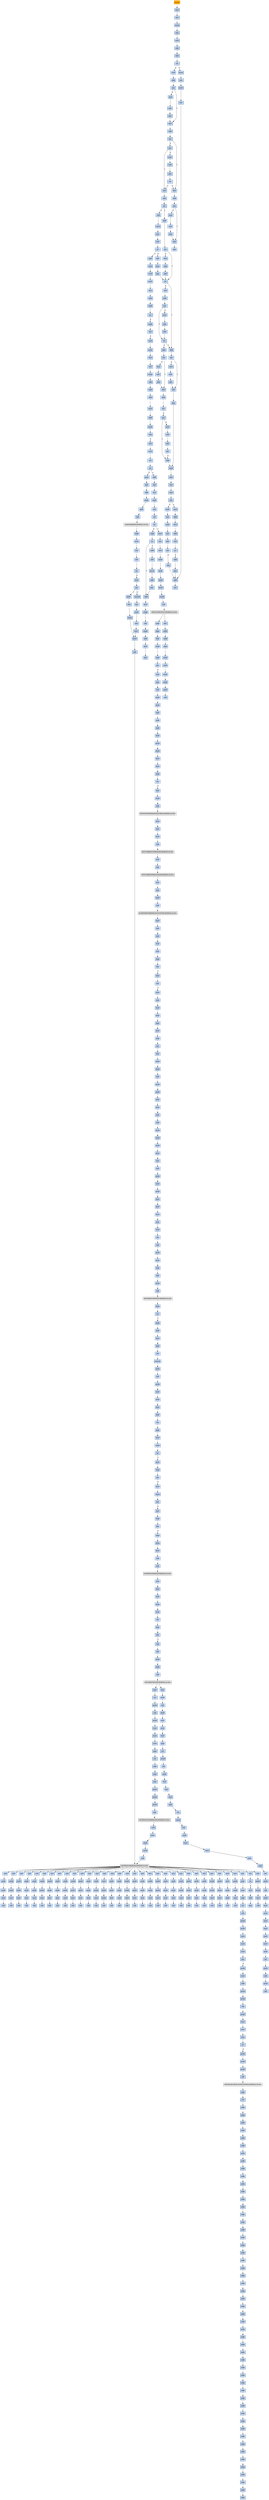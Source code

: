 strict digraph G {
	graph [bgcolor=transparent,
		name=G
	];
	node [color=lightsteelblue,
		fillcolor=lightsteelblue,
		shape=rectangle,
		style=filled
	];
	a0x00614800pusha_	[color=lightgrey,
		fillcolor=orange,
		label=pusha];
	a0x00614801movl_0x506000UINT32_esi	[label=movl];
	a0x00614800pusha_ -> a0x00614801movl_0x506000UINT32_esi	[color="#000000"];
	a0x00614806leal__1069056esi__edi	[label=leal];
	a0x00614801movl_0x506000UINT32_esi -> a0x00614806leal__1069056esi__edi	[color="#000000"];
	a0x0061480cpushl_edi	[label=pushl];
	a0x00614806leal__1069056esi__edi -> a0x0061480cpushl_edi	[color="#000000"];
	a0x0061480djmp_0x0061481a	[label=jmp];
	a0x0061480cpushl_edi -> a0x0061480djmp_0x0061481a	[color="#000000"];
	a0x0061481amovl_esi__ebx	[label=movl];
	a0x0061480djmp_0x0061481a -> a0x0061481amovl_esi__ebx	[color="#000000"];
	a0x0061481csubl_0xfffffffcUINT8_esi	[label=subl];
	a0x0061481amovl_esi__ebx -> a0x0061481csubl_0xfffffffcUINT8_esi	[color="#000000"];
	a0x0061481fadcl_ebx_ebx	[label=adcl];
	a0x0061481csubl_0xfffffffcUINT8_esi -> a0x0061481fadcl_ebx_ebx	[color="#000000"];
	a0x00614821jb_0x00614810	[label=jb];
	a0x0061481fadcl_ebx_ebx -> a0x00614821jb_0x00614810	[color="#000000"];
	a0x00614810movb_esi__al	[label=movb];
	a0x00614821jb_0x00614810 -> a0x00614810movb_esi__al	[color="#000000",
		label=T];
	a0x00614823movl_0x1UINT32_eax	[label=movl];
	a0x00614821jb_0x00614810 -> a0x00614823movl_0x1UINT32_eax	[color="#000000",
		label=F];
	a0x00614812incl_esi	[label=incl];
	a0x00614810movb_esi__al -> a0x00614812incl_esi	[color="#000000"];
	a0x00614813movb_al_edi_	[label=movb];
	a0x00614812incl_esi -> a0x00614813movb_al_edi_	[color="#000000"];
	a0x00614815incl_edi	[label=incl];
	a0x00614813movb_al_edi_ -> a0x00614815incl_edi	[color="#000000"];
	a0x00614816addl_ebx_ebx	[label=addl];
	a0x00614815incl_edi -> a0x00614816addl_ebx_ebx	[color="#000000"];
	a0x00614818jne_0x00614821	[label=jne];
	a0x00614816addl_ebx_ebx -> a0x00614818jne_0x00614821	[color="#000000"];
	a0x00614828addl_ebx_ebx	[label=addl];
	a0x00614823movl_0x1UINT32_eax -> a0x00614828addl_ebx_ebx	[color="#000000"];
	a0x0061482ajne_0x00614833	[label=jne];
	a0x00614828addl_ebx_ebx -> a0x0061482ajne_0x00614833	[color="#000000"];
	a0x00614833adcl_eax_eax	[label=adcl];
	a0x0061482ajne_0x00614833 -> a0x00614833adcl_eax_eax	[color="#000000",
		label=T];
	a0x0061482cmovl_esi__ebx	[label=movl];
	a0x0061482ajne_0x00614833 -> a0x0061482cmovl_esi__ebx	[color="#000000",
		label=F];
	a0x00614835addl_ebx_ebx	[label=addl];
	a0x00614833adcl_eax_eax -> a0x00614835addl_ebx_ebx	[color="#000000"];
	a0x00614837jae_0x00614844	[label=jae];
	a0x00614835addl_ebx_ebx -> a0x00614837jae_0x00614844	[color="#000000"];
	a0x00614839jne_0x00614863	[label=jne];
	a0x00614837jae_0x00614844 -> a0x00614839jne_0x00614863	[color="#000000",
		label=F];
	a0x00614844decl_eax	[label=decl];
	a0x00614837jae_0x00614844 -> a0x00614844decl_eax	[color="#000000",
		label=T];
	a0x00614863xorl_ecx_ecx	[label=xorl];
	a0x00614839jne_0x00614863 -> a0x00614863xorl_ecx_ecx	[color="#000000",
		label=T];
	a0x0061483bmovl_esi__ebx	[label=movl];
	a0x00614839jne_0x00614863 -> a0x0061483bmovl_esi__ebx	[color="#000000",
		label=F];
	a0x00614865subl_0x3UINT8_eax	[label=subl];
	a0x00614863xorl_ecx_ecx -> a0x00614865subl_0x3UINT8_eax	[color="#000000"];
	a0x00614868jb_0x0061487b	[label=jb];
	a0x00614865subl_0x3UINT8_eax -> a0x00614868jb_0x0061487b	[color="#000000"];
	a0x0061486ashll_0x8UINT8_eax	[label=shll];
	a0x00614868jb_0x0061487b -> a0x0061486ashll_0x8UINT8_eax	[color="#000000",
		label=F];
	a0x0061487baddl_ebx_ebx	[label=addl];
	a0x00614868jb_0x0061487b -> a0x0061487baddl_ebx_ebx	[color="#000000",
		label=T];
	a0x0061486dmovb_esi__al	[label=movb];
	a0x0061486ashll_0x8UINT8_eax -> a0x0061486dmovb_esi__al	[color="#000000"];
	a0x0061486fincl_esi	[label=incl];
	a0x0061486dmovb_esi__al -> a0x0061486fincl_esi	[color="#000000"];
	a0x00614870xorl_0xffffffffUINT8_eax	[label=xorl];
	a0x0061486fincl_esi -> a0x00614870xorl_0xffffffffUINT8_eax	[color="#000000"];
	a0x00614873je_0x006148ea	[label=je];
	a0x00614870xorl_0xffffffffUINT8_eax -> a0x00614873je_0x006148ea	[color="#000000"];
	a0x00614875sarl_eax	[label=sarl];
	a0x00614873je_0x006148ea -> a0x00614875sarl_eax	[color="#000000",
		label=F];
	a0x006148eapopl_esi	[label=popl];
	a0x00614873je_0x006148ea -> a0x006148eapopl_esi	[color="#000000",
		label=T];
	a0x00614877movl_eax_ebp	[label=movl];
	a0x00614875sarl_eax -> a0x00614877movl_eax_ebp	[color="#000000"];
	a0x00614879jmp_0x00614886	[label=jmp];
	a0x00614877movl_eax_ebp -> a0x00614879jmp_0x00614886	[color="#000000"];
	a0x00614886jb_0x00614854	[label=jb];
	a0x00614879jmp_0x00614886 -> a0x00614886jb_0x00614854	[color="#000000"];
	a0x00614854addl_ebx_ebx	[label=addl];
	a0x00614886jb_0x00614854 -> a0x00614854addl_ebx_ebx	[color="#000000",
		label=T];
	a0x00614888incl_ecx	[label=incl];
	a0x00614886jb_0x00614854 -> a0x00614888incl_ecx	[color="#000000",
		label=F];
	a0x00614856jne_0x0061485f	[label=jne];
	a0x00614854addl_ebx_ebx -> a0x00614856jne_0x0061485f	[color="#000000"];
	a0x0061485fadcl_ecx_ecx	[label=adcl];
	a0x00614856jne_0x0061485f -> a0x0061485fadcl_ecx_ecx	[color="#000000",
		label=T];
	a0x00614858movl_esi__ebx	[label=movl];
	a0x00614856jne_0x0061485f -> a0x00614858movl_esi__ebx	[color="#000000",
		label=F];
	a0x00614861jmp_0x006148b5	[label=jmp];
	a0x0061485fadcl_ecx_ecx -> a0x00614861jmp_0x006148b5	[color="#000000"];
	a0x006148b5cmpl_0xfffffb00UINT32_ebp	[label=cmpl];
	a0x00614861jmp_0x006148b5 -> a0x006148b5cmpl_0xfffffb00UINT32_ebp	[color="#000000"];
	a0x006148bbadcl_0x2UINT8_ecx	[label=adcl];
	a0x006148b5cmpl_0xfffffb00UINT32_ebp -> a0x006148bbadcl_0x2UINT8_ecx	[color="#000000"];
	a0x006148beleal_ediebp__edx	[label=leal];
	a0x006148bbadcl_0x2UINT8_ecx -> a0x006148beleal_ediebp__edx	[color="#000000"];
	a0x006148c1cmpl_0xfffffffcUINT8_ebp	[label=cmpl];
	a0x006148beleal_ediebp__edx -> a0x006148c1cmpl_0xfffffffcUINT8_ebp	[color="#000000"];
	a0x006148c4jbe_0x006148d4	[label=jbe];
	a0x006148c1cmpl_0xfffffffcUINT8_ebp -> a0x006148c4jbe_0x006148d4	[color="#000000"];
	a0x006148d4movl_edx__eax	[label=movl];
	a0x006148c4jbe_0x006148d4 -> a0x006148d4movl_edx__eax	[color="#000000",
		label=T];
	a0x006148c6movb_edx__al	[label=movb];
	a0x006148c4jbe_0x006148d4 -> a0x006148c6movb_edx__al	[color="#000000",
		label=F];
	a0x006148d6addl_0x4UINT8_edx	[label=addl];
	a0x006148d4movl_edx__eax -> a0x006148d6addl_0x4UINT8_edx	[color="#000000"];
	a0x006148d9movl_eax_edi_	[label=movl];
	a0x006148d6addl_0x4UINT8_edx -> a0x006148d9movl_eax_edi_	[color="#000000"];
	a0x006148dbaddl_0x4UINT8_edi	[label=addl];
	a0x006148d9movl_eax_edi_ -> a0x006148dbaddl_0x4UINT8_edi	[color="#000000"];
	a0x006148desubl_0x4UINT8_ecx	[label=subl];
	a0x006148dbaddl_0x4UINT8_edi -> a0x006148desubl_0x4UINT8_ecx	[color="#000000"];
	a0x006148e1ja_0x006148d4	[label=ja];
	a0x006148desubl_0x4UINT8_ecx -> a0x006148e1ja_0x006148d4	[color="#000000"];
	a0x006148e3addl_ecx_edi	[label=addl];
	a0x006148e1ja_0x006148d4 -> a0x006148e3addl_ecx_edi	[color="#000000",
		label=F];
	a0x006148e5jmp_0x00614816	[label=jmp];
	a0x006148e3addl_ecx_edi -> a0x006148e5jmp_0x00614816	[color="#000000"];
	a0x006148e5jmp_0x00614816 -> a0x00614816addl_ebx_ebx	[color="#000000"];
	a0x0061482esubl_0xfffffffcUINT8_esi	[label=subl];
	a0x0061482cmovl_esi__ebx -> a0x0061482esubl_0xfffffffcUINT8_esi	[color="#000000"];
	a0x00614831adcl_ebx_ebx	[label=adcl];
	a0x0061482esubl_0xfffffffcUINT8_esi -> a0x00614831adcl_ebx_ebx	[color="#000000"];
	a0x00614831adcl_ebx_ebx -> a0x00614833adcl_eax_eax	[color="#000000"];
	a0x0061487djne_0x00614886	[label=jne];
	a0x0061487baddl_ebx_ebx -> a0x0061487djne_0x00614886	[color="#000000"];
	a0x0061487djne_0x00614886 -> a0x00614886jb_0x00614854	[color="#000000",
		label=T];
	a0x0061487fmovl_esi__ebx	[label=movl];
	a0x0061487djne_0x00614886 -> a0x0061487fmovl_esi__ebx	[color="#000000",
		label=F];
	a0x00614889addl_ebx_ebx	[label=addl];
	a0x00614888incl_ecx -> a0x00614889addl_ebx_ebx	[color="#000000"];
	a0x0061488bjne_0x00614894	[label=jne];
	a0x00614889addl_ebx_ebx -> a0x0061488bjne_0x00614894	[color="#000000"];
	a0x00614894jb_0x00614854	[label=jb];
	a0x0061488bjne_0x00614894 -> a0x00614894jb_0x00614854	[color="#000000",
		label=T];
	a0x0061488dmovl_esi__ebx	[label=movl];
	a0x0061488bjne_0x00614894 -> a0x0061488dmovl_esi__ebx	[color="#000000",
		label=F];
	a0x00614894jb_0x00614854 -> a0x00614854addl_ebx_ebx	[color="#000000",
		label=T];
	a0x00614896addl_ebx_ebx	[label=addl];
	a0x00614894jb_0x00614854 -> a0x00614896addl_ebx_ebx	[color="#000000",
		label=F];
	a0x00614898jne_0x006148a1	[label=jne];
	a0x00614896addl_ebx_ebx -> a0x00614898jne_0x006148a1	[color="#000000"];
	a0x006148a1adcl_ecx_ecx	[label=adcl];
	a0x00614898jne_0x006148a1 -> a0x006148a1adcl_ecx_ecx	[color="#000000",
		label=T];
	a0x0061489amovl_esi__ebx	[label=movl];
	a0x00614898jne_0x006148a1 -> a0x0061489amovl_esi__ebx	[color="#000000",
		label=F];
	a0x006148a3addl_ebx_ebx	[label=addl];
	a0x006148a1adcl_ecx_ecx -> a0x006148a3addl_ebx_ebx	[color="#000000"];
	a0x006148a5jae_0x00614896	[label=jae];
	a0x006148a3addl_ebx_ebx -> a0x006148a5jae_0x00614896	[color="#000000"];
	a0x006148a7jne_0x006148b2	[label=jne];
	a0x006148a5jae_0x00614896 -> a0x006148a7jne_0x006148b2	[color="#000000",
		label=F];
	a0x006148b2addl_0x2UINT8_ecx	[label=addl];
	a0x006148a7jne_0x006148b2 -> a0x006148b2addl_0x2UINT8_ecx	[color="#000000",
		label=T];
	a0x006148a9movl_esi__ebx	[label=movl];
	a0x006148a7jne_0x006148b2 -> a0x006148a9movl_esi__ebx	[color="#000000",
		label=F];
	a0x006148b2addl_0x2UINT8_ecx -> a0x006148b5cmpl_0xfffffb00UINT32_ebp	[color="#000000"];
	a0x0061483dsubl_0xfffffffcUINT8_esi	[label=subl];
	a0x0061483bmovl_esi__ebx -> a0x0061483dsubl_0xfffffffcUINT8_esi	[color="#000000"];
	a0x00614840adcl_ebx_ebx	[label=adcl];
	a0x0061483dsubl_0xfffffffcUINT8_esi -> a0x00614840adcl_ebx_ebx	[color="#000000"];
	a0x00614842jb_0x00614863	[label=jb];
	a0x00614840adcl_ebx_ebx -> a0x00614842jb_0x00614863	[color="#000000"];
	a0x00614842jb_0x00614863 -> a0x00614863xorl_ecx_ecx	[color="#000000",
		label=T];
	a0x00614842jb_0x00614863 -> a0x00614844decl_eax	[color="#000000",
		label=F];
	a0x0061488fsubl_0xfffffffcUINT8_esi	[label=subl];
	a0x0061488dmovl_esi__ebx -> a0x0061488fsubl_0xfffffffcUINT8_esi	[color="#000000"];
	a0x00614892adcl_ebx_ebx	[label=adcl];
	a0x0061488fsubl_0xfffffffcUINT8_esi -> a0x00614892adcl_ebx_ebx	[color="#000000"];
	a0x00614892adcl_ebx_ebx -> a0x00614894jb_0x00614854	[color="#000000"];
	a0x0061485asubl_0xfffffffcUINT8_esi	[label=subl];
	a0x00614858movl_esi__ebx -> a0x0061485asubl_0xfffffffcUINT8_esi	[color="#000000"];
	a0x0061485dadcl_ebx_ebx	[label=adcl];
	a0x0061485asubl_0xfffffffcUINT8_esi -> a0x0061485dadcl_ebx_ebx	[color="#000000"];
	a0x0061485dadcl_ebx_ebx -> a0x0061485fadcl_ecx_ecx	[color="#000000"];
	a0x00614845addl_ebx_ebx	[label=addl];
	a0x00614844decl_eax -> a0x00614845addl_ebx_ebx	[color="#000000"];
	a0x00614847jne_0x00614850	[label=jne];
	a0x00614845addl_ebx_ebx -> a0x00614847jne_0x00614850	[color="#000000"];
	a0x00614850adcl_eax_eax	[label=adcl];
	a0x00614847jne_0x00614850 -> a0x00614850adcl_eax_eax	[color="#000000",
		label=T];
	a0x00614849movl_esi__ebx	[label=movl];
	a0x00614847jne_0x00614850 -> a0x00614849movl_esi__ebx	[color="#000000",
		label=F];
	a0x00614852jmp_0x00614828	[label=jmp];
	a0x00614850adcl_eax_eax -> a0x00614852jmp_0x00614828	[color="#000000"];
	a0x006148c8incl_edx	[label=incl];
	a0x006148c6movb_edx__al -> a0x006148c8incl_edx	[color="#000000"];
	a0x006148c9movb_al_edi_	[label=movb];
	a0x006148c8incl_edx -> a0x006148c9movb_al_edi_	[color="#000000"];
	a0x006148cbincl_edi	[label=incl];
	a0x006148c9movb_al_edi_ -> a0x006148cbincl_edi	[color="#000000"];
	a0x006148ccdecl_ecx	[label=decl];
	a0x006148cbincl_edi -> a0x006148ccdecl_ecx	[color="#000000"];
	a0x006148cdjne_0x006148c6	[label=jne];
	a0x006148ccdecl_ecx -> a0x006148cdjne_0x006148c6	[color="#000000"];
	a0x006148cfjmp_0x00614816	[label=jmp];
	a0x006148cdjne_0x006148c6 -> a0x006148cfjmp_0x00614816	[color="#000000",
		label=F];
	a0x006148cfjmp_0x00614816 -> a0x00614816addl_ebx_ebx	[color="#000000"];
	a0x0061489csubl_0xfffffffcUINT8_esi	[label=subl];
	a0x0061489amovl_esi__ebx -> a0x0061489csubl_0xfffffffcUINT8_esi	[color="#000000"];
	a0x0061489fadcl_ebx_ebx	[label=adcl];
	a0x0061489csubl_0xfffffffcUINT8_esi -> a0x0061489fadcl_ebx_ebx	[color="#000000"];
	a0x0061489fadcl_ebx_ebx -> a0x006148a1adcl_ecx_ecx	[color="#000000"];
	a0x0061484bsubl_0xfffffffcUINT8_esi	[label=subl];
	a0x00614849movl_esi__ebx -> a0x0061484bsubl_0xfffffffcUINT8_esi	[color="#000000"];
	a0x0061484eadcl_ebx_ebx	[label=adcl];
	a0x0061484bsubl_0xfffffffcUINT8_esi -> a0x0061484eadcl_ebx_ebx	[color="#000000"];
	a0x0061484eadcl_ebx_ebx -> a0x00614850adcl_eax_eax	[color="#000000"];
	a0x006148absubl_0xfffffffcUINT8_esi	[label=subl];
	a0x006148a9movl_esi__ebx -> a0x006148absubl_0xfffffffcUINT8_esi	[color="#000000"];
	a0x006148aeadcl_ebx_ebx	[label=adcl];
	a0x006148absubl_0xfffffffcUINT8_esi -> a0x006148aeadcl_ebx_ebx	[color="#000000"];
	a0x006148b0jae_0x00614896	[label=jae];
	a0x006148aeadcl_ebx_ebx -> a0x006148b0jae_0x00614896	[color="#000000"];
	a0x006148b0jae_0x00614896 -> a0x006148b2addl_0x2UINT8_ecx	[color="#000000",
		label=F];
	a0x00614881subl_0xfffffffcUINT8_esi	[label=subl];
	a0x0061487fmovl_esi__ebx -> a0x00614881subl_0xfffffffcUINT8_esi	[color="#000000"];
	a0x00614884adcl_ebx_ebx	[label=adcl];
	a0x00614881subl_0xfffffffcUINT8_esi -> a0x00614884adcl_ebx_ebx	[color="#000000"];
	a0x00614884adcl_ebx_ebx -> a0x00614886jb_0x00614854	[color="#000000"];
	a0x006148ebmovl_esi_edi	[label=movl];
	a0x006148eapopl_esi -> a0x006148ebmovl_esi_edi	[color="#000000"];
	a0x006148edmovl_0x3ea9UINT32_ecx	[label=movl];
	a0x006148ebmovl_esi_edi -> a0x006148edmovl_0x3ea9UINT32_ecx	[color="#000000"];
	a0x006148f2movb_edi__al	[label=movb];
	a0x006148edmovl_0x3ea9UINT32_ecx -> a0x006148f2movb_edi__al	[color="#000000"];
	a0x006148f4incl_edi	[label=incl];
	a0x006148f2movb_edi__al -> a0x006148f4incl_edi	[color="#000000"];
	a0x006148f5subb_0xffffffe8UINT8_al	[label=subb];
	a0x006148f4incl_edi -> a0x006148f5subb_0xffffffe8UINT8_al	[color="#000000"];
	a0x006148f7cmpb_0x1UINT8_al	[label=cmpb];
	a0x006148f5subb_0xffffffe8UINT8_al -> a0x006148f7cmpb_0x1UINT8_al	[color="#000000"];
	a0x006148f9ja_0x006148f2	[label=ja];
	a0x006148f7cmpb_0x1UINT8_al -> a0x006148f9ja_0x006148f2	[color="#000000"];
	a0x006148fbcmpb_0x11UINT8_edi_	[label=cmpb];
	a0x006148f9ja_0x006148f2 -> a0x006148fbcmpb_0x11UINT8_edi_	[color="#000000",
		label=F];
	a0x006148fejne_0x006148f2	[label=jne];
	a0x006148fbcmpb_0x11UINT8_edi_ -> a0x006148fejne_0x006148f2	[color="#000000"];
	a0x00614900movl_edi__eax	[label=movl];
	a0x006148fejne_0x006148f2 -> a0x00614900movl_edi__eax	[color="#000000",
		label=F];
	a0x00614902movb_0x4edi__bl	[label=movb];
	a0x00614900movl_edi__eax -> a0x00614902movb_0x4edi__bl	[color="#000000"];
	a0x00614905shrw_0x8UINT8_ax	[label=shrw];
	a0x00614902movb_0x4edi__bl -> a0x00614905shrw_0x8UINT8_ax	[color="#000000"];
	a0x00614909roll_0x10UINT8_eax	[label=roll];
	a0x00614905shrw_0x8UINT8_ax -> a0x00614909roll_0x10UINT8_eax	[color="#000000"];
	a0x0061490cxchgb_al_ah	[label=xchgb];
	a0x00614909roll_0x10UINT8_eax -> a0x0061490cxchgb_al_ah	[color="#000000"];
	a0x0061490esubl_edi_eax	[label=subl];
	a0x0061490cxchgb_al_ah -> a0x0061490esubl_edi_eax	[color="#000000"];
	a0x00614910subb_0xffffffe8UINT8_bl	[label=subb];
	a0x0061490esubl_edi_eax -> a0x00614910subb_0xffffffe8UINT8_bl	[color="#000000"];
	a0x00614913addl_esi_eax	[label=addl];
	a0x00614910subb_0xffffffe8UINT8_bl -> a0x00614913addl_esi_eax	[color="#000000"];
	a0x00614915movl_eax_edi_	[label=movl];
	a0x00614913addl_esi_eax -> a0x00614915movl_eax_edi_	[color="#000000"];
	a0x00614917addl_0x5UINT8_edi	[label=addl];
	a0x00614915movl_eax_edi_ -> a0x00614917addl_0x5UINT8_edi	[color="#000000"];
	a0x0061491amovb_bl_al	[label=movb];
	a0x00614917addl_0x5UINT8_edi -> a0x0061491amovb_bl_al	[color="#000000"];
	a0x0061491cloop_0x006148f7	[label=loop];
	a0x0061491amovb_bl_al -> a0x0061491cloop_0x006148f7	[color="#000000"];
	a0x0061491eleal_0x20a000esi__edi	[label=leal];
	a0x0061491cloop_0x006148f7 -> a0x0061491eleal_0x20a000esi__edi	[color="#000000",
		label=F];
	a0x00614924movl_edi__eax	[label=movl];
	a0x0061491eleal_0x20a000esi__edi -> a0x00614924movl_edi__eax	[color="#000000"];
	a0x00614926orl_eax_eax	[label=orl];
	a0x00614924movl_edi__eax -> a0x00614926orl_eax_eax	[color="#000000"];
	a0x00614928je_0x0061496f	[label=je];
	a0x00614926orl_eax_eax -> a0x00614928je_0x0061496f	[color="#000000"];
	a0x0061492amovl_0x4edi__ebx	[label=movl];
	a0x00614928je_0x0061496f -> a0x0061492amovl_0x4edi__ebx	[color="#000000",
		label=F];
	a0x0061496faddl_0x4UINT8_edi	[label=addl];
	a0x00614928je_0x0061496f -> a0x0061496faddl_0x4UINT8_edi	[color="#000000",
		label=T];
	a0x0061492dleal_0x2455cceaxesi__eax	[label=leal];
	a0x0061492amovl_0x4edi__ebx -> a0x0061492dleal_0x2455cceaxesi__eax	[color="#000000"];
	a0x00614934addl_esi_ebx	[label=addl];
	a0x0061492dleal_0x2455cceaxesi__eax -> a0x00614934addl_esi_ebx	[color="#000000"];
	a0x00614936pushl_eax	[label=pushl];
	a0x00614934addl_esi_ebx -> a0x00614936pushl_eax	[color="#000000"];
	a0x00614937addl_0x8UINT8_edi	[label=addl];
	a0x00614936pushl_eax -> a0x00614937addl_0x8UINT8_edi	[color="#000000"];
	a0x0061493acall_0x245770esi_	[label=call];
	a0x00614937addl_0x8UINT8_edi -> a0x0061493acall_0x245770esi_	[color="#000000"];
	LOADLIBRARYA_KERNEL32_DLL	[color=lightgrey,
		fillcolor=lightgrey,
		label="LOADLIBRARYA-KERNEL32-DLL"];
	a0x0061493acall_0x245770esi_ -> LOADLIBRARYA_KERNEL32_DLL	[color="#000000"];
	a0x00614940xchgl_eax_ebp	[label=xchgl];
	LOADLIBRARYA_KERNEL32_DLL -> a0x00614940xchgl_eax_ebp	[color="#000000"];
	a0x00614941movb_edi__al	[label=movb];
	a0x00614940xchgl_eax_ebp -> a0x00614941movb_edi__al	[color="#000000"];
	a0x00614943incl_edi	[label=incl];
	a0x00614941movb_edi__al -> a0x00614943incl_edi	[color="#000000"];
	a0x00614944orb_al_al	[label=orb];
	a0x00614943incl_edi -> a0x00614944orb_al_al	[color="#000000"];
	a0x00614946je_0x00614924	[label=je];
	a0x00614944orb_al_al -> a0x00614946je_0x00614924	[color="#000000"];
	a0x00614948movl_edi_ecx	[label=movl];
	a0x00614946je_0x00614924 -> a0x00614948movl_edi_ecx	[color="#000000",
		label=F];
	a0x0061494ajns_0x00614953	[label=jns];
	a0x00614948movl_edi_ecx -> a0x0061494ajns_0x00614953	[color="#000000"];
	a0x00614953pushl_edi	[label=pushl];
	a0x0061494ajns_0x00614953 -> a0x00614953pushl_edi	[color="#000000",
		label=T];
	a0x0061494cmovzwl_edi__eax	[label=movzwl];
	a0x0061494ajns_0x00614953 -> a0x0061494cmovzwl_edi__eax	[color="#000000",
		label=F];
	a0x00614954decl_eax	[label=decl];
	a0x00614953pushl_edi -> a0x00614954decl_eax	[color="#000000"];
	a0x00614955repnz_scasb_es_edi__al	[label=repnz];
	a0x00614954decl_eax -> a0x00614955repnz_scasb_es_edi__al	[color="#000000"];
	a0x00614957pushl_ebp	[label=pushl];
	a0x00614955repnz_scasb_es_edi__al -> a0x00614957pushl_ebp	[color="#000000"];
	a0x00614958call_0x245778esi_	[label=call];
	a0x00614957pushl_ebp -> a0x00614958call_0x245778esi_	[color="#000000"];
	GETPROCADDRESS_KERNEL32_DLL	[color=lightgrey,
		fillcolor=lightgrey,
		label="GETPROCADDRESS-KERNEL32-DLL"];
	a0x00614958call_0x245778esi_ -> GETPROCADDRESS_KERNEL32_DLL	[color="#000000"];
	a0x0061495eorl_eax_eax	[label=orl];
	GETPROCADDRESS_KERNEL32_DLL -> a0x0061495eorl_eax_eax	[color="#000000"];
	a0x0042a0f6xorl_0x4bfd50_eax	[label=xorl];
	GETPROCADDRESS_KERNEL32_DLL -> a0x0042a0f6xorl_0x4bfd50_eax	[color="#000000"];
	a0x0042a109xorl_0x4bfd50_eax	[label=xorl];
	GETPROCADDRESS_KERNEL32_DLL -> a0x0042a109xorl_0x4bfd50_eax	[color="#000000"];
	a0x0042a11cxorl_0x4bfd50_eax	[label=xorl];
	GETPROCADDRESS_KERNEL32_DLL -> a0x0042a11cxorl_0x4bfd50_eax	[color="#000000"];
	a0x0042a12fxorl_0x4bfd50_eax	[label=xorl];
	GETPROCADDRESS_KERNEL32_DLL -> a0x0042a12fxorl_0x4bfd50_eax	[color="#000000"];
	a0x0042a142xorl_0x4bfd50_eax	[label=xorl];
	GETPROCADDRESS_KERNEL32_DLL -> a0x0042a142xorl_0x4bfd50_eax	[color="#000000"];
	a0x0042a155xorl_0x4bfd50_eax	[label=xorl];
	GETPROCADDRESS_KERNEL32_DLL -> a0x0042a155xorl_0x4bfd50_eax	[color="#000000"];
	a0x0042a168xorl_0x4bfd50_eax	[label=xorl];
	GETPROCADDRESS_KERNEL32_DLL -> a0x0042a168xorl_0x4bfd50_eax	[color="#000000"];
	a0x0042a17bxorl_0x4bfd50_eax	[label=xorl];
	GETPROCADDRESS_KERNEL32_DLL -> a0x0042a17bxorl_0x4bfd50_eax	[color="#000000"];
	a0x0042a18exorl_0x4bfd50_eax	[label=xorl];
	GETPROCADDRESS_KERNEL32_DLL -> a0x0042a18exorl_0x4bfd50_eax	[color="#000000"];
	a0x0042a1a1xorl_0x4bfd50_eax	[label=xorl];
	GETPROCADDRESS_KERNEL32_DLL -> a0x0042a1a1xorl_0x4bfd50_eax	[color="#000000"];
	a0x0042a1b4xorl_0x4bfd50_eax	[label=xorl];
	GETPROCADDRESS_KERNEL32_DLL -> a0x0042a1b4xorl_0x4bfd50_eax	[color="#000000"];
	a0x0042a1c7xorl_0x4bfd50_eax	[label=xorl];
	GETPROCADDRESS_KERNEL32_DLL -> a0x0042a1c7xorl_0x4bfd50_eax	[color="#000000"];
	a0x0042a1daxorl_0x4bfd50_eax	[label=xorl];
	GETPROCADDRESS_KERNEL32_DLL -> a0x0042a1daxorl_0x4bfd50_eax	[color="#000000"];
	a0x0042a1edxorl_0x4bfd50_eax	[label=xorl];
	GETPROCADDRESS_KERNEL32_DLL -> a0x0042a1edxorl_0x4bfd50_eax	[color="#000000"];
	a0x0042a200xorl_0x4bfd50_eax	[label=xorl];
	GETPROCADDRESS_KERNEL32_DLL -> a0x0042a200xorl_0x4bfd50_eax	[color="#000000"];
	a0x0042a213xorl_0x4bfd50_eax	[label=xorl];
	GETPROCADDRESS_KERNEL32_DLL -> a0x0042a213xorl_0x4bfd50_eax	[color="#000000"];
	a0x0042a226xorl_0x4bfd50_eax	[label=xorl];
	GETPROCADDRESS_KERNEL32_DLL -> a0x0042a226xorl_0x4bfd50_eax	[color="#000000"];
	a0x0042a239xorl_0x4bfd50_eax	[label=xorl];
	GETPROCADDRESS_KERNEL32_DLL -> a0x0042a239xorl_0x4bfd50_eax	[color="#000000"];
	a0x0042a24cxorl_0x4bfd50_eax	[label=xorl];
	GETPROCADDRESS_KERNEL32_DLL -> a0x0042a24cxorl_0x4bfd50_eax	[color="#000000"];
	a0x0042a25fxorl_0x4bfd50_eax	[label=xorl];
	GETPROCADDRESS_KERNEL32_DLL -> a0x0042a25fxorl_0x4bfd50_eax	[color="#000000"];
	a0x0042a272xorl_0x4bfd50_eax	[label=xorl];
	GETPROCADDRESS_KERNEL32_DLL -> a0x0042a272xorl_0x4bfd50_eax	[color="#000000"];
	a0x0042a285xorl_0x4bfd50_eax	[label=xorl];
	GETPROCADDRESS_KERNEL32_DLL -> a0x0042a285xorl_0x4bfd50_eax	[color="#000000"];
	a0x0042a298xorl_0x4bfd50_eax	[label=xorl];
	GETPROCADDRESS_KERNEL32_DLL -> a0x0042a298xorl_0x4bfd50_eax	[color="#000000"];
	a0x0042a2abxorl_0x4bfd50_eax	[label=xorl];
	GETPROCADDRESS_KERNEL32_DLL -> a0x0042a2abxorl_0x4bfd50_eax	[color="#000000"];
	a0x0042a2bexorl_0x4bfd50_eax	[label=xorl];
	GETPROCADDRESS_KERNEL32_DLL -> a0x0042a2bexorl_0x4bfd50_eax	[color="#000000"];
	a0x0042a2d1xorl_0x4bfd50_eax	[label=xorl];
	GETPROCADDRESS_KERNEL32_DLL -> a0x0042a2d1xorl_0x4bfd50_eax	[color="#000000"];
	a0x0042a2e4xorl_0x4bfd50_eax	[label=xorl];
	GETPROCADDRESS_KERNEL32_DLL -> a0x0042a2e4xorl_0x4bfd50_eax	[color="#000000"];
	a0x0042a2f7xorl_0x4bfd50_eax	[label=xorl];
	GETPROCADDRESS_KERNEL32_DLL -> a0x0042a2f7xorl_0x4bfd50_eax	[color="#000000"];
	a0x0042a30axorl_0x4bfd50_eax	[label=xorl];
	GETPROCADDRESS_KERNEL32_DLL -> a0x0042a30axorl_0x4bfd50_eax	[color="#000000"];
	a0x0042a31dxorl_0x4bfd50_eax	[label=xorl];
	GETPROCADDRESS_KERNEL32_DLL -> a0x0042a31dxorl_0x4bfd50_eax	[color="#000000"];
	a0x0042a330xorl_0x4bfd50_eax	[label=xorl];
	GETPROCADDRESS_KERNEL32_DLL -> a0x0042a330xorl_0x4bfd50_eax	[color="#000000"];
	a0x0042a343xorl_0x4bfd50_eax	[label=xorl];
	GETPROCADDRESS_KERNEL32_DLL -> a0x0042a343xorl_0x4bfd50_eax	[color="#000000"];
	a0x0042a356xorl_0x4bfd50_eax	[label=xorl];
	GETPROCADDRESS_KERNEL32_DLL -> a0x0042a356xorl_0x4bfd50_eax	[color="#000000"];
	a0x00614960je_0x00614969	[label=je];
	a0x0061495eorl_eax_eax -> a0x00614960je_0x00614969	[color="#000000"];
	a0x00614962movl_eax_ebx_	[label=movl];
	a0x00614960je_0x00614969 -> a0x00614962movl_eax_ebx_	[color="#000000",
		label=F];
	a0x00614964addl_0x4UINT8_ebx	[label=addl];
	a0x00614962movl_eax_ebx_ -> a0x00614964addl_0x4UINT8_ebx	[color="#000000"];
	a0x00614967jmp_0x00614941	[label=jmp];
	a0x00614964addl_0x4UINT8_ebx -> a0x00614967jmp_0x00614941	[color="#000000"];
	a0x0061494fincl_edi	[label=incl];
	a0x0061494cmovzwl_edi__eax -> a0x0061494fincl_edi	[color="#000000"];
	a0x00614950pushl_eax	[label=pushl];
	a0x0061494fincl_edi -> a0x00614950pushl_eax	[color="#000000"];
	a0x00614951incl_edi	[label=incl];
	a0x00614950pushl_eax -> a0x00614951incl_edi	[color="#000000"];
	a0x00614952movl_0xaef24857UINT32_ecx	[label=movl];
	a0x00614951incl_edi -> a0x00614952movl_0xaef24857UINT32_ecx	[color="#000000"];
	a0x00614952movl_0xaef24857UINT32_ecx -> a0x00614957pushl_ebp	[color="#000000"];
	a0x00614972leal__4esi__ebx	[label=leal];
	a0x0061496faddl_0x4UINT8_edi -> a0x00614972leal__4esi__ebx	[color="#000000"];
	a0x00614975xorl_eax_eax	[label=xorl];
	a0x00614972leal__4esi__ebx -> a0x00614975xorl_eax_eax	[color="#000000"];
	a0x00614977movb_edi__al	[label=movb];
	a0x00614975xorl_eax_eax -> a0x00614977movb_edi__al	[color="#000000"];
	a0x00614979incl_edi	[label=incl];
	a0x00614977movb_edi__al -> a0x00614979incl_edi	[color="#000000"];
	a0x0061497aorl_eax_eax	[label=orl];
	a0x00614979incl_edi -> a0x0061497aorl_eax_eax	[color="#000000"];
	a0x0061497cje_0x006149a0	[label=je];
	a0x0061497aorl_eax_eax -> a0x0061497cje_0x006149a0	[color="#000000"];
	a0x0061497ecmpb_0xffffffefUINT8_al	[label=cmpb];
	a0x0061497cje_0x006149a0 -> a0x0061497ecmpb_0xffffffefUINT8_al	[color="#000000",
		label=F];
	a0x006149a0movl_0x24577cesi__ebp	[label=movl];
	a0x0061497cje_0x006149a0 -> a0x006149a0movl_0x24577cesi__ebp	[color="#000000",
		label=T];
	a0x00614980ja_0x00614993	[label=ja];
	a0x0061497ecmpb_0xffffffefUINT8_al -> a0x00614980ja_0x00614993	[color="#000000"];
	a0x00614982addl_eax_ebx	[label=addl];
	a0x00614980ja_0x00614993 -> a0x00614982addl_eax_ebx	[color="#000000",
		label=F];
	a0x00614993andb_0xfUINT8_al	[label=andb];
	a0x00614980ja_0x00614993 -> a0x00614993andb_0xfUINT8_al	[color="#000000",
		label=T];
	a0x00614984movl_ebx__eax	[label=movl];
	a0x00614982addl_eax_ebx -> a0x00614984movl_ebx__eax	[color="#000000"];
	a0x00614986xchgb_al_ah	[label=xchgb];
	a0x00614984movl_ebx__eax -> a0x00614986xchgb_al_ah	[color="#000000"];
	a0x00614988roll_0x10UINT8_eax	[label=roll];
	a0x00614986xchgb_al_ah -> a0x00614988roll_0x10UINT8_eax	[color="#000000"];
	a0x0061498bxchgb_al_ah	[label=xchgb];
	a0x00614988roll_0x10UINT8_eax -> a0x0061498bxchgb_al_ah	[color="#000000"];
	a0x0061498daddl_esi_eax	[label=addl];
	a0x0061498bxchgb_al_ah -> a0x0061498daddl_esi_eax	[color="#000000"];
	a0x0061498fmovl_eax_ebx_	[label=movl];
	a0x0061498daddl_esi_eax -> a0x0061498fmovl_eax_ebx_	[color="#000000"];
	a0x00614991jmp_0x00614975	[label=jmp];
	a0x0061498fmovl_eax_ebx_ -> a0x00614991jmp_0x00614975	[color="#000000"];
	a0x00614995shll_0x10UINT8_eax	[label=shll];
	a0x00614993andb_0xfUINT8_al -> a0x00614995shll_0x10UINT8_eax	[color="#000000"];
	a0x00614998movw_edi__ax	[label=movw];
	a0x00614995shll_0x10UINT8_eax -> a0x00614998movw_edi__ax	[color="#000000"];
	a0x0061499baddl_0x2UINT8_edi	[label=addl];
	a0x00614998movw_edi__ax -> a0x0061499baddl_0x2UINT8_edi	[color="#000000"];
	a0x0061499ejmp_0x00614982	[label=jmp];
	a0x0061499baddl_0x2UINT8_edi -> a0x0061499ejmp_0x00614982	[color="#000000"];
	a0x0061499ejmp_0x00614982 -> a0x00614982addl_eax_ebx	[color="#000000"];
	a0x006149a6leal__4096esi__edi	[label=leal];
	a0x006149a0movl_0x24577cesi__ebp -> a0x006149a6leal__4096esi__edi	[color="#000000"];
	a0x006149acmovl_0x1000UINT32_ebx	[label=movl];
	a0x006149a6leal__4096esi__edi -> a0x006149acmovl_0x1000UINT32_ebx	[color="#000000"];
	a0x006149b1pushl_eax	[label=pushl];
	a0x006149acmovl_0x1000UINT32_ebx -> a0x006149b1pushl_eax	[color="#000000"];
	a0x006149b2pushl_esp	[label=pushl];
	a0x006149b1pushl_eax -> a0x006149b2pushl_esp	[color="#000000"];
	a0x006149b3pushl_0x4UINT8	[label=pushl];
	a0x006149b2pushl_esp -> a0x006149b3pushl_0x4UINT8	[color="#000000"];
	a0x006149b5pushl_ebx	[label=pushl];
	a0x006149b3pushl_0x4UINT8 -> a0x006149b5pushl_ebx	[color="#000000"];
	a0x006149b6pushl_edi	[label=pushl];
	a0x006149b5pushl_ebx -> a0x006149b6pushl_edi	[color="#000000"];
	a0x006149b7call_ebp	[label=call];
	a0x006149b6pushl_edi -> a0x006149b7call_ebp	[color="#000000"];
	VIRTUALPROTECT_KERNEL32_DLL	[color=lightgrey,
		fillcolor=lightgrey,
		label="VIRTUALPROTECT-KERNEL32-DLL"];
	a0x006149b7call_ebp -> VIRTUALPROTECT_KERNEL32_DLL	[color="#000000"];
	a0x006149b9leal_0x22fedi__eax	[label=leal];
	VIRTUALPROTECT_KERNEL32_DLL -> a0x006149b9leal_0x22fedi__eax	[color="#000000"];
	a0x006149cepopl_eax	[label=popl];
	VIRTUALPROTECT_KERNEL32_DLL -> a0x006149cepopl_eax	[color="#000000"];
	a0x006149bfandb_0x7fUINT8_eax_	[label=andb];
	a0x006149b9leal_0x22fedi__eax -> a0x006149bfandb_0x7fUINT8_eax_	[color="#000000"];
	a0x006149c2andb_0x7fUINT8_0x28eax_	[label=andb];
	a0x006149bfandb_0x7fUINT8_eax_ -> a0x006149c2andb_0x7fUINT8_0x28eax_	[color="#000000"];
	a0x006149c6popl_eax	[label=popl];
	a0x006149c2andb_0x7fUINT8_0x28eax_ -> a0x006149c6popl_eax	[color="#000000"];
	a0x006149c7pushl_eax	[label=pushl];
	a0x006149c6popl_eax -> a0x006149c7pushl_eax	[color="#000000"];
	a0x006149c8pushl_esp	[label=pushl];
	a0x006149c7pushl_eax -> a0x006149c8pushl_esp	[color="#000000"];
	a0x006149c9pushl_eax	[label=pushl];
	a0x006149c8pushl_esp -> a0x006149c9pushl_eax	[color="#000000"];
	a0x006149capushl_ebx	[label=pushl];
	a0x006149c9pushl_eax -> a0x006149capushl_ebx	[color="#000000"];
	a0x006149cbpushl_edi	[label=pushl];
	a0x006149capushl_ebx -> a0x006149cbpushl_edi	[color="#000000"];
	a0x006149cccall_ebp	[label=call];
	a0x006149cbpushl_edi -> a0x006149cccall_ebp	[color="#000000"];
	a0x006149cfpopa_	[label=popa];
	a0x006149cepopl_eax -> a0x006149cfpopa_	[color="#000000"];
	a0x006149d0leal__128esp__eax	[label=leal];
	a0x006149cfpopa_ -> a0x006149d0leal__128esp__eax	[color="#000000"];
	a0x006149d4pushl_0x0UINT8	[label=pushl];
	a0x006149d0leal__128esp__eax -> a0x006149d4pushl_0x0UINT8	[color="#000000"];
	a0x006149d6cmpl_eax_esp	[label=cmpl];
	a0x006149d4pushl_0x0UINT8 -> a0x006149d6cmpl_eax_esp	[color="#000000"];
	a0x006149d8jne_0x006149d4	[label=jne];
	a0x006149d6cmpl_eax_esp -> a0x006149d8jne_0x006149d4	[color="#000000"];
	a0x006149dasubl_0xffffff80UINT8_esp	[label=subl];
	a0x006149d8jne_0x006149d4 -> a0x006149dasubl_0xffffff80UINT8_esp	[color="#000000",
		label=F];
	a0x006149ddjmp_0x0042800a	[label=jmp];
	a0x006149dasubl_0xffffff80UINT8_esp -> a0x006149ddjmp_0x0042800a	[color="#000000"];
	a0x0042800acall_0x4350d7	[label=call];
	a0x006149ddjmp_0x0042800a -> a0x0042800acall_0x4350d7	[color="#000000"];
	a0x004350d7pushl_ebp	[label=pushl];
	a0x0042800acall_0x4350d7 -> a0x004350d7pushl_ebp	[color="#000000"];
	a0x004350d8movl_esp_ebp	[label=movl];
	a0x004350d7pushl_ebp -> a0x004350d8movl_esp_ebp	[color="#000000"];
	a0x004350dasubl_0x14UINT8_esp	[label=subl];
	a0x004350d8movl_esp_ebp -> a0x004350dasubl_0x14UINT8_esp	[color="#000000"];
	a0x004350ddandl_0x0UINT8__12ebp_	[label=andl];
	a0x004350dasubl_0x14UINT8_esp -> a0x004350ddandl_0x0UINT8__12ebp_	[color="#000000"];
	a0x004350e1andl_0x0UINT8__8ebp_	[label=andl];
	a0x004350ddandl_0x0UINT8__12ebp_ -> a0x004350e1andl_0x0UINT8__8ebp_	[color="#000000"];
	a0x004350e5movl_0x4bfd50_eax	[label=movl];
	a0x004350e1andl_0x0UINT8__8ebp_ -> a0x004350e5movl_0x4bfd50_eax	[color="#000000"];
	a0x004350eapushl_esi	[label=pushl];
	a0x004350e5movl_0x4bfd50_eax -> a0x004350eapushl_esi	[color="#000000"];
	a0x004350ebpushl_edi	[label=pushl];
	a0x004350eapushl_esi -> a0x004350ebpushl_edi	[color="#000000"];
	a0x004350ecmovl_0xbb40e64eUINT32_edi	[label=movl];
	a0x004350ebpushl_edi -> a0x004350ecmovl_0xbb40e64eUINT32_edi	[color="#000000"];
	a0x004350f1movl_0xffff0000UINT32_esi	[label=movl];
	a0x004350ecmovl_0xbb40e64eUINT32_edi -> a0x004350f1movl_0xffff0000UINT32_esi	[color="#000000"];
	a0x004350f6cmpl_edi_eax	[label=cmpl];
	a0x004350f1movl_0xffff0000UINT32_esi -> a0x004350f6cmpl_edi_eax	[color="#000000"];
	a0x004350f8je_0x435107	[label=je];
	a0x004350f6cmpl_edi_eax -> a0x004350f8je_0x435107	[color="#000000"];
	a0x00435107leal__12ebp__eax	[label=leal];
	a0x004350f8je_0x435107 -> a0x00435107leal__12ebp__eax	[color="#000000",
		label=T];
	a0x0043510apushl_eax	[label=pushl];
	a0x00435107leal__12ebp__eax -> a0x0043510apushl_eax	[color="#000000"];
	a0x0043510bcall_0x48f374	[label=call];
	a0x0043510apushl_eax -> a0x0043510bcall_0x48f374	[color="#000000"];
	GETSYSTEMTIMEASFILETIME_KERNEL32_DLL	[color=lightgrey,
		fillcolor=lightgrey,
		label="GETSYSTEMTIMEASFILETIME-KERNEL32-DLL"];
	a0x0043510bcall_0x48f374 -> GETSYSTEMTIMEASFILETIME_KERNEL32_DLL	[color="#000000"];
	a0x00435111movl__8ebp__eax	[label=movl];
	GETSYSTEMTIMEASFILETIME_KERNEL32_DLL -> a0x00435111movl__8ebp__eax	[color="#000000"];
	a0x00435114xorl__12ebp__eax	[label=xorl];
	a0x00435111movl__8ebp__eax -> a0x00435114xorl__12ebp__eax	[color="#000000"];
	a0x00435117movl_eax__4ebp_	[label=movl];
	a0x00435114xorl__12ebp__eax -> a0x00435117movl_eax__4ebp_	[color="#000000"];
	a0x0043511acall_0x48f180	[label=call];
	a0x00435117movl_eax__4ebp_ -> a0x0043511acall_0x48f180	[color="#000000"];
	GETCURRENTTHREADID_KERNEL32_DLL	[color=lightgrey,
		fillcolor=lightgrey,
		label="GETCURRENTTHREADID-KERNEL32-DLL"];
	a0x0043511acall_0x48f180 -> GETCURRENTTHREADID_KERNEL32_DLL	[color="#000000"];
	a0x00435120xorl_eax__4ebp_	[label=xorl];
	GETCURRENTTHREADID_KERNEL32_DLL -> a0x00435120xorl_eax__4ebp_	[color="#000000"];
	a0x00435123call_0x48f314	[label=call];
	a0x00435120xorl_eax__4ebp_ -> a0x00435123call_0x48f314	[color="#000000"];
	GETCURRENTPROCESSID_KERNEL32_DLL	[color=lightgrey,
		fillcolor=lightgrey,
		label="GETCURRENTPROCESSID-KERNEL32-DLL"];
	a0x00435123call_0x48f314 -> GETCURRENTPROCESSID_KERNEL32_DLL	[color="#000000"];
	a0x00435129xorl_eax__4ebp_	[label=xorl];
	GETCURRENTPROCESSID_KERNEL32_DLL -> a0x00435129xorl_eax__4ebp_	[color="#000000"];
	a0x0043512cleal__20ebp__eax	[label=leal];
	a0x00435129xorl_eax__4ebp_ -> a0x0043512cleal__20ebp__eax	[color="#000000"];
	a0x0043512fpushl_eax	[label=pushl];
	a0x0043512cleal__20ebp__eax -> a0x0043512fpushl_eax	[color="#000000"];
	a0x00435130call_0x48f1bc	[label=call];
	a0x0043512fpushl_eax -> a0x00435130call_0x48f1bc	[color="#000000"];
	QUERYPERFORMANCECOUNTER_KERNEL32_DLL	[color=lightgrey,
		fillcolor=lightgrey,
		label="QUERYPERFORMANCECOUNTER-KERNEL32-DLL"];
	a0x00435130call_0x48f1bc -> QUERYPERFORMANCECOUNTER_KERNEL32_DLL	[color="#000000"];
	a0x00435136movl__16ebp__ecx	[label=movl];
	QUERYPERFORMANCECOUNTER_KERNEL32_DLL -> a0x00435136movl__16ebp__ecx	[color="#000000"];
	a0x00435139leal__4ebp__eax	[label=leal];
	a0x00435136movl__16ebp__ecx -> a0x00435139leal__4ebp__eax	[color="#000000"];
	a0x0043513cxorl__20ebp__ecx	[label=xorl];
	a0x00435139leal__4ebp__eax -> a0x0043513cxorl__20ebp__ecx	[color="#000000"];
	a0x0043513fxorl__4ebp__ecx	[label=xorl];
	a0x0043513cxorl__20ebp__ecx -> a0x0043513fxorl__4ebp__ecx	[color="#000000"];
	a0x00435142xorl_eax_ecx	[label=xorl];
	a0x0043513fxorl__4ebp__ecx -> a0x00435142xorl_eax_ecx	[color="#000000"];
	a0x00435144cmpl_edi_ecx	[label=cmpl];
	a0x00435142xorl_eax_ecx -> a0x00435144cmpl_edi_ecx	[color="#000000"];
	a0x00435146jne_0x43514f	[label=jne];
	a0x00435144cmpl_edi_ecx -> a0x00435146jne_0x43514f	[color="#000000"];
	a0x0043514ftestl_ecx_esi	[label=testl];
	a0x00435146jne_0x43514f -> a0x0043514ftestl_ecx_esi	[color="#000000",
		label=T];
	a0x00435151jne_0x43515f	[label=jne];
	a0x0043514ftestl_ecx_esi -> a0x00435151jne_0x43515f	[color="#000000"];
	a0x0043515fmovl_ecx_0x4bfd50	[label=movl];
	a0x00435151jne_0x43515f -> a0x0043515fmovl_ecx_0x4bfd50	[color="#000000",
		label=T];
	a0x00435165notl_ecx	[label=notl];
	a0x0043515fmovl_ecx_0x4bfd50 -> a0x00435165notl_ecx	[color="#000000"];
	a0x00435167movl_ecx_0x4bfd54	[label=movl];
	a0x00435165notl_ecx -> a0x00435167movl_ecx_0x4bfd54	[color="#000000"];
	a0x0043516dpopl_edi	[label=popl];
	a0x00435167movl_ecx_0x4bfd54 -> a0x0043516dpopl_edi	[color="#000000"];
	a0x0043516epopl_esi	[label=popl];
	a0x0043516dpopl_edi -> a0x0043516epopl_esi	[color="#000000"];
	a0x0043516fmovl_ebp_esp	[label=movl];
	a0x0043516epopl_esi -> a0x0043516fmovl_ebp_esp	[color="#000000"];
	a0x00435171popl_ebp	[label=popl];
	a0x0043516fmovl_ebp_esp -> a0x00435171popl_ebp	[color="#000000"];
	a0x00435172ret	[label=ret];
	a0x00435171popl_ebp -> a0x00435172ret	[color="#000000"];
	a0x0042800fjmp_0x427e93	[label=jmp];
	a0x00435172ret -> a0x0042800fjmp_0x427e93	[color="#000000"];
	a0x00427e93pushl_0x14UINT8	[label=pushl];
	a0x0042800fjmp_0x427e93 -> a0x00427e93pushl_0x14UINT8	[color="#000000"];
	a0x00427e95pushl_0x4bbd38UINT32	[label=pushl];
	a0x00427e93pushl_0x14UINT8 -> a0x00427e95pushl_0x4bbd38UINT32	[color="#000000"];
	a0x00427e9acall_0x428b40	[label=call];
	a0x00427e95pushl_0x4bbd38UINT32 -> a0x00427e9acall_0x428b40	[color="#000000"];
	a0x00428b40pushl_0x428ba0UINT32	[label=pushl];
	a0x00427e9acall_0x428b40 -> a0x00428b40pushl_0x428ba0UINT32	[color="#000000"];
	a0x00428b45pushl_fs_0	[label=pushl];
	a0x00428b40pushl_0x428ba0UINT32 -> a0x00428b45pushl_fs_0	[color="#000000"];
	a0x00428b4cmovl_0x10esp__eax	[label=movl];
	a0x00428b45pushl_fs_0 -> a0x00428b4cmovl_0x10esp__eax	[color="#000000"];
	a0x00428b50movl_ebp_0x10esp_	[label=movl];
	a0x00428b4cmovl_0x10esp__eax -> a0x00428b50movl_ebp_0x10esp_	[color="#000000"];
	a0x00428b54leal_0x10esp__ebp	[label=leal];
	a0x00428b50movl_ebp_0x10esp_ -> a0x00428b54leal_0x10esp__ebp	[color="#000000"];
	a0x00428b58subl_eax_esp	[label=subl];
	a0x00428b54leal_0x10esp__ebp -> a0x00428b58subl_eax_esp	[color="#000000"];
	a0x00428b5apushl_ebx	[label=pushl];
	a0x00428b58subl_eax_esp -> a0x00428b5apushl_ebx	[color="#000000"];
	a0x00428b5bpushl_esi	[label=pushl];
	a0x00428b5apushl_ebx -> a0x00428b5bpushl_esi	[color="#000000"];
	a0x00428b5cpushl_edi	[label=pushl];
	a0x00428b5bpushl_esi -> a0x00428b5cpushl_edi	[color="#000000"];
	a0x00428b5dmovl_0x4bfd50_eax	[label=movl];
	a0x00428b5cpushl_edi -> a0x00428b5dmovl_0x4bfd50_eax	[color="#000000"];
	a0x00428b62xorl_eax__4ebp_	[label=xorl];
	a0x00428b5dmovl_0x4bfd50_eax -> a0x00428b62xorl_eax__4ebp_	[color="#000000"];
	a0x00428b65xorl_ebp_eax	[label=xorl];
	a0x00428b62xorl_eax__4ebp_ -> a0x00428b65xorl_ebp_eax	[color="#000000"];
	a0x00428b67pushl_eax	[label=pushl];
	a0x00428b65xorl_ebp_eax -> a0x00428b67pushl_eax	[color="#000000"];
	a0x00428b68movl_esp__24ebp_	[label=movl];
	a0x00428b67pushl_eax -> a0x00428b68movl_esp__24ebp_	[color="#000000"];
	a0x00428b6bpushl__8ebp_	[label=pushl];
	a0x00428b68movl_esp__24ebp_ -> a0x00428b6bpushl__8ebp_	[color="#000000"];
	a0x00428b6emovl__4ebp__eax	[label=movl];
	a0x00428b6bpushl__8ebp_ -> a0x00428b6emovl__4ebp__eax	[color="#000000"];
	a0x00428b71movl_0xfffffffeUINT32__4ebp_	[label=movl];
	a0x00428b6emovl__4ebp__eax -> a0x00428b71movl_0xfffffffeUINT32__4ebp_	[color="#000000"];
	a0x00428b78movl_eax__8ebp_	[label=movl];
	a0x00428b71movl_0xfffffffeUINT32__4ebp_ -> a0x00428b78movl_eax__8ebp_	[color="#000000"];
	a0x00428b7bleal__16ebp__eax	[label=leal];
	a0x00428b78movl_eax__8ebp_ -> a0x00428b7bleal__16ebp__eax	[color="#000000"];
	a0x00428b7emovl_eax_fs_0	[label=movl];
	a0x00428b7bleal__16ebp__eax -> a0x00428b7emovl_eax_fs_0	[color="#000000"];
	a0x00428b84ret	[label=ret];
	a0x00428b7emovl_eax_fs_0 -> a0x00428b84ret	[color="#000000"];
	a0x00427e9fcall_0x42a048	[label=call];
	a0x00428b84ret -> a0x00427e9fcall_0x42a048	[color="#000000"];
	a0x0042a048pushl_ebp	[label=pushl];
	a0x00427e9fcall_0x42a048 -> a0x0042a048pushl_ebp	[color="#000000"];
	a0x0042a049movl_esp_ebp	[label=movl];
	a0x0042a048pushl_ebp -> a0x0042a049movl_esp_ebp	[color="#000000"];
	a0x0042a04bsubl_0x44UINT8_esp	[label=subl];
	a0x0042a049movl_esp_ebp -> a0x0042a04bsubl_0x44UINT8_esp	[color="#000000"];
	a0x0042a04eleal__68ebp__eax	[label=leal];
	a0x0042a04bsubl_0x44UINT8_esp -> a0x0042a04eleal__68ebp__eax	[color="#000000"];
	a0x0042a051pushl_eax	[label=pushl];
	a0x0042a04eleal__68ebp__eax -> a0x0042a051pushl_eax	[color="#000000"];
	a0x0042a052call_0x48f3b0	[label=call];
	a0x0042a051pushl_eax -> a0x0042a052call_0x48f3b0	[color="#000000"];
	GETSTARTUPINFOW_KERNEL32_DLL	[color=lightgrey,
		fillcolor=lightgrey,
		label="GETSTARTUPINFOW-KERNEL32-DLL"];
	a0x0042a052call_0x48f3b0 -> GETSTARTUPINFOW_KERNEL32_DLL	[color="#000000"];
	a0x0042a058testb_0x1UINT8__24ebp_	[label=testb];
	GETSTARTUPINFOW_KERNEL32_DLL -> a0x0042a058testb_0x1UINT8__24ebp_	[color="#000000"];
	a0x0042a05cje_0x42a064	[label=je];
	a0x0042a058testb_0x1UINT8__24ebp_ -> a0x0042a05cje_0x42a064	[color="#000000"];
	a0x0042a064pushl_0xaUINT8	[label=pushl];
	a0x0042a05cje_0x42a064 -> a0x0042a064pushl_0xaUINT8	[color="#000000",
		label=T];
	a0x0042a066popl_eax	[label=popl];
	a0x0042a064pushl_0xaUINT8 -> a0x0042a066popl_eax	[color="#000000"];
	a0x0042a067movl_ebp_esp	[label=movl];
	a0x0042a066popl_eax -> a0x0042a067movl_ebp_esp	[color="#000000"];
	a0x0042a069popl_ebp	[label=popl];
	a0x0042a067movl_ebp_esp -> a0x0042a069popl_ebp	[color="#000000"];
	a0x0042a06aret	[label=ret];
	a0x0042a069popl_ebp -> a0x0042a06aret	[color="#000000"];
	a0x00427ea4movzwl_ax_esi	[label=movzwl];
	a0x0042a06aret -> a0x00427ea4movzwl_ax_esi	[color="#000000"];
	a0x00427ea7pushl_0x2UINT8	[label=pushl];
	a0x00427ea4movzwl_ax_esi -> a0x00427ea7pushl_0x2UINT8	[color="#000000"];
	a0x00427ea9call_0x43508a	[label=call];
	a0x00427ea7pushl_0x2UINT8 -> a0x00427ea9call_0x43508a	[color="#000000"];
	a0x0043508apushl_ebp	[label=pushl];
	a0x00427ea9call_0x43508a -> a0x0043508apushl_ebp	[color="#000000"];
	a0x0043508bmovl_esp_ebp	[label=movl];
	a0x0043508apushl_ebp -> a0x0043508bmovl_esp_ebp	[color="#000000"];
	a0x0043508dmovl_0x8ebp__eax	[label=movl];
	a0x0043508bmovl_esp_ebp -> a0x0043508dmovl_0x8ebp__eax	[color="#000000"];
	a0x00435090movl_eax_0x4c4380	[label=movl];
	a0x0043508dmovl_0x8ebp__eax -> a0x00435090movl_eax_0x4c4380	[color="#000000"];
	a0x00435095popl_ebp	[label=popl];
	a0x00435090movl_eax_0x4c4380 -> a0x00435095popl_ebp	[color="#000000"];
	a0x00435096ret	[label=ret];
	a0x00435095popl_ebp -> a0x00435096ret	[color="#000000"];
	a0x00427eaepopl_ecx	[label=popl];
	a0x00435096ret -> a0x00427eaepopl_ecx	[color="#000000"];
	a0x00427eafmovl_0x5a4dUINT32_eax	[label=movl];
	a0x00427eaepopl_ecx -> a0x00427eafmovl_0x5a4dUINT32_eax	[color="#000000"];
	a0x00427eb4cmpw_ax_0x400000	[label=cmpw];
	a0x00427eafmovl_0x5a4dUINT32_eax -> a0x00427eb4cmpw_ax_0x400000	[color="#000000"];
	a0x00427ebbje_0x427ec1	[label=je];
	a0x00427eb4cmpw_ax_0x400000 -> a0x00427ebbje_0x427ec1	[color="#000000"];
	a0x00427ec1movl_0x40003c_eax	[label=movl];
	a0x00427ebbje_0x427ec1 -> a0x00427ec1movl_0x40003c_eax	[color="#000000",
		label=T];
	a0x00427ec6cmpl_0x4550UINT32_0x400000eax_	[label=cmpl];
	a0x00427ec1movl_0x40003c_eax -> a0x00427ec6cmpl_0x4550UINT32_0x400000eax_	[color="#000000"];
	a0x00427ed0jne_0x427ebd	[label=jne];
	a0x00427ec6cmpl_0x4550UINT32_0x400000eax_ -> a0x00427ed0jne_0x427ebd	[color="#000000"];
	a0x00427ed2movl_0x10bUINT32_ecx	[label=movl];
	a0x00427ed0jne_0x427ebd -> a0x00427ed2movl_0x10bUINT32_ecx	[color="#000000",
		label=F];
	a0x00427ed7cmpw_cx_0x400018eax_	[label=cmpw];
	a0x00427ed2movl_0x10bUINT32_ecx -> a0x00427ed7cmpw_cx_0x400018eax_	[color="#000000"];
	a0x00427edejne_0x427ebd	[label=jne];
	a0x00427ed7cmpw_cx_0x400018eax_ -> a0x00427edejne_0x427ebd	[color="#000000"];
	a0x00427ee0xorl_ebx_ebx	[label=xorl];
	a0x00427edejne_0x427ebd -> a0x00427ee0xorl_ebx_ebx	[color="#000000",
		label=F];
	a0x00427ee2cmpl_0xeUINT8_0x400074eax_	[label=cmpl];
	a0x00427ee0xorl_ebx_ebx -> a0x00427ee2cmpl_0xeUINT8_0x400074eax_	[color="#000000"];
	a0x00427ee9jbe_0x427ef4	[label=jbe];
	a0x00427ee2cmpl_0xeUINT8_0x400074eax_ -> a0x00427ee9jbe_0x427ef4	[color="#000000"];
	a0x00427eebcmpl_ebx_0x4000e8eax_	[label=cmpl];
	a0x00427ee9jbe_0x427ef4 -> a0x00427eebcmpl_ebx_0x4000e8eax_	[color="#000000",
		label=F];
	a0x00427ef1setne_bl	[label=setne];
	a0x00427eebcmpl_ebx_0x4000e8eax_ -> a0x00427ef1setne_bl	[color="#000000"];
	a0x00427ef4movl_ebx__28ebp_	[label=movl];
	a0x00427ef1setne_bl -> a0x00427ef4movl_ebx__28ebp_	[color="#000000"];
	a0x00427ef7call_0x428dbc	[label=call];
	a0x00427ef4movl_ebx__28ebp_ -> a0x00427ef7call_0x428dbc	[color="#000000"];
	a0x00428dbccall_0x48f174	[label=call];
	a0x00427ef7call_0x428dbc -> a0x00428dbccall_0x48f174	[color="#000000"];
	GETPROCESSHEAP_KERNEL32_DLL	[color=lightgrey,
		fillcolor=lightgrey,
		label="GETPROCESSHEAP-KERNEL32-DLL"];
	a0x00428dbccall_0x48f174 -> GETPROCESSHEAP_KERNEL32_DLL	[color="#000000"];
	a0x00428dc2xorl_ecx_ecx	[label=xorl];
	GETPROCESSHEAP_KERNEL32_DLL -> a0x00428dc2xorl_ecx_ecx	[color="#000000"];
	a0x00428dc4movl_eax_0x4c4204	[label=movl];
	a0x00428dc2xorl_ecx_ecx -> a0x00428dc4movl_eax_0x4c4204	[color="#000000"];
	a0x00428dc9testl_eax_eax	[label=testl];
	a0x00428dc4movl_eax_0x4c4204 -> a0x00428dc9testl_eax_eax	[color="#000000"];
	a0x00428dcbsetne_cl	[label=setne];
	a0x00428dc9testl_eax_eax -> a0x00428dcbsetne_cl	[color="#000000"];
	a0x00428dcemovl_ecx_eax	[label=movl];
	a0x00428dcbsetne_cl -> a0x00428dcemovl_ecx_eax	[color="#000000"];
	a0x00428dd0ret	[label=ret];
	a0x00428dcemovl_ecx_eax -> a0x00428dd0ret	[color="#000000"];
	a0x00427efctestl_eax_eax	[label=testl];
	a0x00428dd0ret -> a0x00427efctestl_eax_eax	[color="#000000"];
	a0x00427efejne_0x427f08	[label=jne];
	a0x00427efctestl_eax_eax -> a0x00427efejne_0x427f08	[color="#000000"];
	a0x00427f08call_0x429d26	[label=call];
	a0x00427efejne_0x427f08 -> a0x00427f08call_0x429d26	[color="#000000",
		label=T];
	a0x00429d26call_0x4233c7	[label=call];
	a0x00427f08call_0x429d26 -> a0x00429d26call_0x4233c7	[color="#000000"];
	a0x004233c7pushl_esi	[label=pushl];
	a0x00429d26call_0x4233c7 -> a0x004233c7pushl_esi	[color="#000000"];
	a0x004233c8pushl_0x0UINT8	[label=pushl];
	a0x004233c7pushl_esi -> a0x004233c8pushl_0x0UINT8	[color="#000000"];
	a0x004233cacall_0x48f364	[label=call];
	a0x004233c8pushl_0x0UINT8 -> a0x004233cacall_0x48f364	[color="#000000"];
	ENCODEPOINTER_KERNEL32_DLL	[color=lightgrey,
		fillcolor=lightgrey,
		label="ENCODEPOINTER-KERNEL32-DLL"];
	a0x004233cacall_0x48f364 -> ENCODEPOINTER_KERNEL32_DLL	[color="#000000"];
	a0x004233d0movl_eax_esi	[label=movl];
	ENCODEPOINTER_KERNEL32_DLL -> a0x004233d0movl_eax_esi	[color="#000000"];
	a0x0042a76fmovl_eax_0x4c49b0	[label=movl];
	ENCODEPOINTER_KERNEL32_DLL -> a0x0042a76fmovl_eax_0x4c49b0	[color="#000000"];
	a0x004233d2pushl_esi	[label=pushl];
	a0x004233d0movl_eax_esi -> a0x004233d2pushl_esi	[color="#000000"];
	a0x004233d3call_0x423607	[label=call];
	a0x004233d2pushl_esi -> a0x004233d3call_0x423607	[color="#000000"];
	a0x00423607pushl_ebp	[label=pushl];
	a0x004233d3call_0x423607 -> a0x00423607pushl_ebp	[color="#000000"];
	a0x00423608movl_esp_ebp	[label=movl];
	a0x00423607pushl_ebp -> a0x00423608movl_esp_ebp	[color="#000000"];
	a0x0042360amovl_0x8ebp__eax	[label=movl];
	a0x00423608movl_esp_ebp -> a0x0042360amovl_0x8ebp__eax	[color="#000000"];
	a0x0042360dmovl_eax_0x4c41d4	[label=movl];
	a0x0042360amovl_0x8ebp__eax -> a0x0042360dmovl_eax_0x4c41d4	[color="#000000"];
	a0x00423612popl_ebp	[label=popl];
	a0x0042360dmovl_eax_0x4c41d4 -> a0x00423612popl_ebp	[color="#000000"];
	a0x00423613ret	[label=ret];
	a0x00423612popl_ebp -> a0x00423613ret	[color="#000000"];
	a0x004233d8pushl_esi	[label=pushl];
	a0x00423613ret -> a0x004233d8pushl_esi	[color="#000000"];
	a0x004233d9call_0x428fbe	[label=call];
	a0x004233d8pushl_esi -> a0x004233d9call_0x428fbe	[color="#000000"];
	a0x00428fbepushl_ebp	[label=pushl];
	a0x004233d9call_0x428fbe -> a0x00428fbepushl_ebp	[color="#000000"];
	a0x00428fbfmovl_esp_ebp	[label=movl];
	a0x00428fbepushl_ebp -> a0x00428fbfmovl_esp_ebp	[color="#000000"];
	a0x00428fc1movl_0x8ebp__eax	[label=movl];
	a0x00428fbfmovl_esp_ebp -> a0x00428fc1movl_0x8ebp__eax	[color="#000000"];
	a0x00428fc4movl_eax_0x4c4208	[label=movl];
	a0x00428fc1movl_0x8ebp__eax -> a0x00428fc4movl_eax_0x4c4208	[color="#000000"];
	a0x00428fc9popl_ebp	[label=popl];
	a0x00428fc4movl_eax_0x4c4208 -> a0x00428fc9popl_ebp	[color="#000000"];
	a0x00428fcaret	[label=ret];
	a0x00428fc9popl_ebp -> a0x00428fcaret	[color="#000000"];
	a0x004233depushl_esi	[label=pushl];
	a0x00428fcaret -> a0x004233depushl_esi	[color="#000000"];
	a0x004233dfcall_0x4286c6	[label=call];
	a0x004233depushl_esi -> a0x004233dfcall_0x4286c6	[color="#000000"];
	a0x004286c6pushl_ebp	[label=pushl];
	a0x004233dfcall_0x4286c6 -> a0x004286c6pushl_ebp	[color="#000000"];
	a0x004286c7movl_esp_ebp	[label=movl];
	a0x004286c6pushl_ebp -> a0x004286c7movl_esp_ebp	[color="#000000"];
	a0x004286c9movl_0x8ebp__eax	[label=movl];
	a0x004286c7movl_esp_ebp -> a0x004286c9movl_0x8ebp__eax	[color="#000000"];
	a0x004286ccmovl_eax_0x4c41f4	[label=movl];
	a0x004286c9movl_0x8ebp__eax -> a0x004286ccmovl_eax_0x4c41f4	[color="#000000"];
	a0x004286d1popl_ebp	[label=popl];
	a0x004286ccmovl_eax_0x4c41f4 -> a0x004286d1popl_ebp	[color="#000000"];
	a0x004286d2ret	[label=ret];
	a0x004286d1popl_ebp -> a0x004286d2ret	[color="#000000"];
	a0x004233e4pushl_esi	[label=pushl];
	a0x004286d2ret -> a0x004233e4pushl_esi	[color="#000000"];
	a0x004233e5call_0x42a782	[label=call];
	a0x004233e4pushl_esi -> a0x004233e5call_0x42a782	[color="#000000"];
	a0x0042a782pushl_ebp	[label=pushl];
	a0x004233e5call_0x42a782 -> a0x0042a782pushl_ebp	[color="#000000"];
	a0x0042a783movl_esp_ebp	[label=movl];
	a0x0042a782pushl_ebp -> a0x0042a783movl_esp_ebp	[color="#000000"];
	a0x0042a785movl_0x8ebp__eax	[label=movl];
	a0x0042a783movl_esp_ebp -> a0x0042a785movl_0x8ebp__eax	[color="#000000"];
	a0x0042a788movl_eax_0x4c49b4	[label=movl];
	a0x0042a785movl_0x8ebp__eax -> a0x0042a788movl_eax_0x4c49b4	[color="#000000"];
	a0x0042a78dmovl_eax_0x4c49b8	[label=movl];
	a0x0042a788movl_eax_0x4c49b4 -> a0x0042a78dmovl_eax_0x4c49b8	[color="#000000"];
	a0x0042a792movl_eax_0x4c49bc	[label=movl];
	a0x0042a78dmovl_eax_0x4c49b8 -> a0x0042a792movl_eax_0x4c49bc	[color="#000000"];
	a0x0042a797movl_eax_0x4c49c0	[label=movl];
	a0x0042a792movl_eax_0x4c49bc -> a0x0042a797movl_eax_0x4c49c0	[color="#000000"];
	a0x0042a79cpopl_ebp	[label=popl];
	a0x0042a797movl_eax_0x4c49c0 -> a0x0042a79cpopl_ebp	[color="#000000"];
	a0x0042a79dret	[label=ret];
	a0x0042a79cpopl_ebp -> a0x0042a79dret	[color="#000000"];
	a0x004233eapushl_esi	[label=pushl];
	a0x0042a79dret -> a0x004233eapushl_esi	[color="#000000"];
	a0x004233ebcall_0x42a764	[label=call];
	a0x004233eapushl_esi -> a0x004233ebcall_0x42a764	[color="#000000"];
	a0x0042a764pushl_0x42a730UINT32	[label=pushl];
	a0x004233ebcall_0x42a764 -> a0x0042a764pushl_0x42a730UINT32	[color="#000000"];
	a0x0042a769call_0x48f364	[label=call];
	a0x0042a764pushl_0x42a730UINT32 -> a0x0042a769call_0x48f364	[color="#000000"];
	a0x0042a774ret	[label=ret];
	a0x0042a76fmovl_eax_0x4c49b0 -> a0x0042a774ret	[color="#000000"];
	a0x004233f0pushl_esi	[label=pushl];
	a0x0042a774ret -> a0x004233f0pushl_esi	[color="#000000"];
	a0x004233f1call_0x42a993	[label=call];
	a0x004233f0pushl_esi -> a0x004233f1call_0x42a993	[color="#000000"];
	a0x0042a993pushl_ebp	[label=pushl];
	a0x004233f1call_0x42a993 -> a0x0042a993pushl_ebp	[color="#000000"];
	a0x0042a994movl_esp_ebp	[label=movl];
	a0x0042a993pushl_ebp -> a0x0042a994movl_esp_ebp	[color="#000000"];
	a0x0042a996movl_0x8ebp__eax	[label=movl];
	a0x0042a994movl_esp_ebp -> a0x0042a996movl_0x8ebp__eax	[color="#000000"];
	a0x0042a999movl_eax_0x4c49c8	[label=movl];
	a0x0042a996movl_0x8ebp__eax -> a0x0042a999movl_eax_0x4c49c8	[color="#000000"];
	a0x0042a99epopl_ebp	[label=popl];
	a0x0042a999movl_eax_0x4c49c8 -> a0x0042a99epopl_ebp	[color="#000000"];
	a0x0042a99fret	[label=ret];
	a0x0042a99epopl_ebp -> a0x0042a99fret	[color="#000000"];
	a0x004233f6addl_0x18UINT8_esp	[label=addl];
	a0x0042a99fret -> a0x004233f6addl_0x18UINT8_esp	[color="#000000"];
	a0x004233f9popl_esi	[label=popl];
	a0x004233f6addl_0x18UINT8_esp -> a0x004233f9popl_esi	[color="#000000"];
	a0x004233fajmp_0x42a0d9	[label=jmp];
	a0x004233f9popl_esi -> a0x004233fajmp_0x42a0d9	[color="#000000"];
	a0x0042a0d9pushl_esi	[label=pushl];
	a0x004233fajmp_0x42a0d9 -> a0x0042a0d9pushl_esi	[color="#000000"];
	a0x0042a0dapushl_edi	[label=pushl];
	a0x0042a0d9pushl_esi -> a0x0042a0dapushl_edi	[color="#000000"];
	a0x0042a0dbpushl_0x493370UINT32	[label=pushl];
	a0x0042a0dapushl_edi -> a0x0042a0dbpushl_0x493370UINT32	[color="#000000"];
	a0x0042a0e0call_0x48f1b8	[label=call];
	a0x0042a0dbpushl_0x493370UINT32 -> a0x0042a0e0call_0x48f1b8	[color="#000000"];
	GETMODULEHANDLEW_KERNEL32_DLL	[color=lightgrey,
		fillcolor=lightgrey,
		label="GETMODULEHANDLEW-KERNEL32-DLL"];
	a0x0042a0e0call_0x48f1b8 -> GETMODULEHANDLEW_KERNEL32_DLL	[color="#000000"];
	a0x0042a0e6movl_0x48f1a0_esi	[label=movl];
	GETMODULEHANDLEW_KERNEL32_DLL -> a0x0042a0e6movl_0x48f1a0_esi	[color="#000000"];
	a0x0042a0ecmovl_eax_edi	[label=movl];
	a0x0042a0e6movl_0x48f1a0_esi -> a0x0042a0ecmovl_eax_edi	[color="#000000"];
	a0x0042a0eepushl_0x49338cUINT32	[label=pushl];
	a0x0042a0ecmovl_eax_edi -> a0x0042a0eepushl_0x49338cUINT32	[color="#000000"];
	a0x0042a0f3pushl_edi	[label=pushl];
	a0x0042a0eepushl_0x49338cUINT32 -> a0x0042a0f3pushl_edi	[color="#000000"];
	a0x0042a0f4call_esi	[label=call];
	a0x0042a0f3pushl_edi -> a0x0042a0f4call_esi	[color="#000000"];
	a0x0042a0f4call_esi -> GETPROCADDRESS_KERNEL32_DLL	[color="#000000"];
	a0x0042a0fcpushl_0x493398UINT32	[label=pushl];
	a0x0042a0f6xorl_0x4bfd50_eax -> a0x0042a0fcpushl_0x493398UINT32	[color="#000000"];
	a0x0042a101pushl_edi	[label=pushl];
	a0x0042a0fcpushl_0x493398UINT32 -> a0x0042a101pushl_edi	[color="#000000"];
	a0x0042a102movl_eax_0x4c51a0	[label=movl];
	a0x0042a101pushl_edi -> a0x0042a102movl_eax_0x4c51a0	[color="#000000"];
	a0x0042a107call_esi	[label=call];
	a0x0042a102movl_eax_0x4c51a0 -> a0x0042a107call_esi	[color="#000000"];
	a0x0042a10fpushl_0x4933a0UINT32	[label=pushl];
	a0x0042a109xorl_0x4bfd50_eax -> a0x0042a10fpushl_0x4933a0UINT32	[color="#000000"];
	a0x0042a114pushl_edi	[label=pushl];
	a0x0042a10fpushl_0x4933a0UINT32 -> a0x0042a114pushl_edi	[color="#000000"];
	a0x0042a115movl_eax_0x4c51a4	[label=movl];
	a0x0042a114pushl_edi -> a0x0042a115movl_eax_0x4c51a4	[color="#000000"];
	a0x0042a11acall_esi	[label=call];
	a0x0042a115movl_eax_0x4c51a4 -> a0x0042a11acall_esi	[color="#000000"];
	a0x0042a122pushl_0x4933acUINT32	[label=pushl];
	a0x0042a11cxorl_0x4bfd50_eax -> a0x0042a122pushl_0x4933acUINT32	[color="#000000"];
	a0x0042a127pushl_edi	[label=pushl];
	a0x0042a122pushl_0x4933acUINT32 -> a0x0042a127pushl_edi	[color="#000000"];
	a0x0042a128movl_eax_0x4c51a8	[label=movl];
	a0x0042a127pushl_edi -> a0x0042a128movl_eax_0x4c51a8	[color="#000000"];
	a0x0042a12dcall_esi	[label=call];
	a0x0042a128movl_eax_0x4c51a8 -> a0x0042a12dcall_esi	[color="#000000"];
	a0x0042a135pushl_0x4933b8UINT32	[label=pushl];
	a0x0042a12fxorl_0x4bfd50_eax -> a0x0042a135pushl_0x4933b8UINT32	[color="#000000"];
	a0x0042a13apushl_edi	[label=pushl];
	a0x0042a135pushl_0x4933b8UINT32 -> a0x0042a13apushl_edi	[color="#000000"];
	a0x0042a13bmovl_eax_0x4c51ac	[label=movl];
	a0x0042a13apushl_edi -> a0x0042a13bmovl_eax_0x4c51ac	[color="#000000"];
	a0x0042a140call_esi	[label=call];
	a0x0042a13bmovl_eax_0x4c51ac -> a0x0042a140call_esi	[color="#000000"];
	a0x0042a148pushl_0x4933d4UINT32	[label=pushl];
	a0x0042a142xorl_0x4bfd50_eax -> a0x0042a148pushl_0x4933d4UINT32	[color="#000000"];
	a0x0042a14dpushl_edi	[label=pushl];
	a0x0042a148pushl_0x4933d4UINT32 -> a0x0042a14dpushl_edi	[color="#000000"];
	a0x0042a14emovl_eax_0x4c51b0	[label=movl];
	a0x0042a14dpushl_edi -> a0x0042a14emovl_eax_0x4c51b0	[color="#000000"];
	a0x0042a153call_esi	[label=call];
	a0x0042a14emovl_eax_0x4c51b0 -> a0x0042a153call_esi	[color="#000000"];
	a0x0042a15bpushl_0x4933e4UINT32	[label=pushl];
	a0x0042a155xorl_0x4bfd50_eax -> a0x0042a15bpushl_0x4933e4UINT32	[color="#000000"];
	a0x0042a160pushl_edi	[label=pushl];
	a0x0042a15bpushl_0x4933e4UINT32 -> a0x0042a160pushl_edi	[color="#000000"];
	a0x0042a161movl_eax_0x4c51b4	[label=movl];
	a0x0042a160pushl_edi -> a0x0042a161movl_eax_0x4c51b4	[color="#000000"];
	a0x0042a166call_esi	[label=call];
	a0x0042a161movl_eax_0x4c51b4 -> a0x0042a166call_esi	[color="#000000"];
	a0x0042a16epushl_0x4933f8UINT32	[label=pushl];
	a0x0042a168xorl_0x4bfd50_eax -> a0x0042a16epushl_0x4933f8UINT32	[color="#000000"];
	a0x0042a173pushl_edi	[label=pushl];
	a0x0042a16epushl_0x4933f8UINT32 -> a0x0042a173pushl_edi	[color="#000000"];
	a0x0042a174movl_eax_0x4c51b8	[label=movl];
	a0x0042a173pushl_edi -> a0x0042a174movl_eax_0x4c51b8	[color="#000000"];
	a0x0042a179call_esi	[label=call];
	a0x0042a174movl_eax_0x4c51b8 -> a0x0042a179call_esi	[color="#000000"];
	a0x0042a181pushl_0x493410UINT32	[label=pushl];
	a0x0042a17bxorl_0x4bfd50_eax -> a0x0042a181pushl_0x493410UINT32	[color="#000000"];
	a0x0042a186pushl_edi	[label=pushl];
	a0x0042a181pushl_0x493410UINT32 -> a0x0042a186pushl_edi	[color="#000000"];
	a0x0042a187movl_eax_0x4c51bc	[label=movl];
	a0x0042a186pushl_edi -> a0x0042a187movl_eax_0x4c51bc	[color="#000000"];
	a0x0042a18ccall_esi	[label=call];
	a0x0042a187movl_eax_0x4c51bc -> a0x0042a18ccall_esi	[color="#000000"];
	a0x0042a194pushl_0x493428UINT32	[label=pushl];
	a0x0042a18exorl_0x4bfd50_eax -> a0x0042a194pushl_0x493428UINT32	[color="#000000"];
	a0x0042a199pushl_edi	[label=pushl];
	a0x0042a194pushl_0x493428UINT32 -> a0x0042a199pushl_edi	[color="#000000"];
	a0x0042a19amovl_eax_0x4c51c0	[label=movl];
	a0x0042a199pushl_edi -> a0x0042a19amovl_eax_0x4c51c0	[color="#000000"];
	a0x0042a19fcall_esi	[label=call];
	a0x0042a19amovl_eax_0x4c51c0 -> a0x0042a19fcall_esi	[color="#000000"];
	a0x0042a1a7pushl_0x49343cUINT32	[label=pushl];
	a0x0042a1a1xorl_0x4bfd50_eax -> a0x0042a1a7pushl_0x49343cUINT32	[color="#000000"];
	a0x0042a1acpushl_edi	[label=pushl];
	a0x0042a1a7pushl_0x49343cUINT32 -> a0x0042a1acpushl_edi	[color="#000000"];
	a0x0042a1admovl_eax_0x4c51c4	[label=movl];
	a0x0042a1acpushl_edi -> a0x0042a1admovl_eax_0x4c51c4	[color="#000000"];
	a0x0042a1b2call_esi	[label=call];
	a0x0042a1admovl_eax_0x4c51c4 -> a0x0042a1b2call_esi	[color="#000000"];
	a0x0042a1bapushl_0x49345cUINT32	[label=pushl];
	a0x0042a1b4xorl_0x4bfd50_eax -> a0x0042a1bapushl_0x49345cUINT32	[color="#000000"];
	a0x0042a1bfpushl_edi	[label=pushl];
	a0x0042a1bapushl_0x49345cUINT32 -> a0x0042a1bfpushl_edi	[color="#000000"];
	a0x0042a1c0movl_eax_0x4c51c8	[label=movl];
	a0x0042a1bfpushl_edi -> a0x0042a1c0movl_eax_0x4c51c8	[color="#000000"];
	a0x0042a1c5call_esi	[label=call];
	a0x0042a1c0movl_eax_0x4c51c8 -> a0x0042a1c5call_esi	[color="#000000"];
	a0x0042a1cdpushl_0x493474UINT32	[label=pushl];
	a0x0042a1c7xorl_0x4bfd50_eax -> a0x0042a1cdpushl_0x493474UINT32	[color="#000000"];
	a0x0042a1d2pushl_edi	[label=pushl];
	a0x0042a1cdpushl_0x493474UINT32 -> a0x0042a1d2pushl_edi	[color="#000000"];
	a0x0042a1d3movl_eax_0x4c51cc	[label=movl];
	a0x0042a1d2pushl_edi -> a0x0042a1d3movl_eax_0x4c51cc	[color="#000000"];
	a0x0042a1d8call_esi	[label=call];
	a0x0042a1d3movl_eax_0x4c51cc -> a0x0042a1d8call_esi	[color="#000000"];
	a0x0042a1e0pushl_0x49348cUINT32	[label=pushl];
	a0x0042a1daxorl_0x4bfd50_eax -> a0x0042a1e0pushl_0x49348cUINT32	[color="#000000"];
	a0x0042a1e5pushl_edi	[label=pushl];
	a0x0042a1e0pushl_0x49348cUINT32 -> a0x0042a1e5pushl_edi	[color="#000000"];
	a0x0042a1e6movl_eax_0x4c51d0	[label=movl];
	a0x0042a1e5pushl_edi -> a0x0042a1e6movl_eax_0x4c51d0	[color="#000000"];
	a0x0042a1ebcall_esi	[label=call];
	a0x0042a1e6movl_eax_0x4c51d0 -> a0x0042a1ebcall_esi	[color="#000000"];
	a0x0042a1f3pushl_0x4934a0UINT32	[label=pushl];
	a0x0042a1edxorl_0x4bfd50_eax -> a0x0042a1f3pushl_0x4934a0UINT32	[color="#000000"];
	a0x0042a1f8pushl_edi	[label=pushl];
	a0x0042a1f3pushl_0x4934a0UINT32 -> a0x0042a1f8pushl_edi	[color="#000000"];
	a0x0042a1f9movl_eax_0x4c51d4	[label=movl];
	a0x0042a1f8pushl_edi -> a0x0042a1f9movl_eax_0x4c51d4	[color="#000000"];
	a0x0042a1fecall_esi	[label=call];
	a0x0042a1f9movl_eax_0x4c51d4 -> a0x0042a1fecall_esi	[color="#000000"];
	a0x0042a206movl_eax_0x4c51d8	[label=movl];
	a0x0042a200xorl_0x4bfd50_eax -> a0x0042a206movl_eax_0x4c51d8	[color="#000000"];
	a0x0042a20bpushl_0x4934b4UINT32	[label=pushl];
	a0x0042a206movl_eax_0x4c51d8 -> a0x0042a20bpushl_0x4934b4UINT32	[color="#000000"];
	a0x0042a210pushl_edi	[label=pushl];
	a0x0042a20bpushl_0x4934b4UINT32 -> a0x0042a210pushl_edi	[color="#000000"];
	a0x0042a211call_esi	[label=call];
	a0x0042a210pushl_edi -> a0x0042a211call_esi	[color="#000000"];
	a0x0042a219pushl_0x4934d0UINT32	[label=pushl];
	a0x0042a213xorl_0x4bfd50_eax -> a0x0042a219pushl_0x4934d0UINT32	[color="#000000"];
	a0x0042a21epushl_edi	[label=pushl];
	a0x0042a219pushl_0x4934d0UINT32 -> a0x0042a21epushl_edi	[color="#000000"];
	a0x0042a21fmovl_eax_0x4c51dc	[label=movl];
	a0x0042a21epushl_edi -> a0x0042a21fmovl_eax_0x4c51dc	[color="#000000"];
	a0x0042a224call_esi	[label=call];
	a0x0042a21fmovl_eax_0x4c51dc -> a0x0042a224call_esi	[color="#000000"];
	a0x0042a22cpushl_0x4934f0UINT32	[label=pushl];
	a0x0042a226xorl_0x4bfd50_eax -> a0x0042a22cpushl_0x4934f0UINT32	[color="#000000"];
	a0x0042a231pushl_edi	[label=pushl];
	a0x0042a22cpushl_0x4934f0UINT32 -> a0x0042a231pushl_edi	[color="#000000"];
	a0x0042a232movl_eax_0x4c51e0	[label=movl];
	a0x0042a231pushl_edi -> a0x0042a232movl_eax_0x4c51e0	[color="#000000"];
	a0x0042a237call_esi	[label=call];
	a0x0042a232movl_eax_0x4c51e0 -> a0x0042a237call_esi	[color="#000000"];
	a0x0042a23fpushl_0x49350cUINT32	[label=pushl];
	a0x0042a239xorl_0x4bfd50_eax -> a0x0042a23fpushl_0x49350cUINT32	[color="#000000"];
	a0x0042a244pushl_edi	[label=pushl];
	a0x0042a23fpushl_0x49350cUINT32 -> a0x0042a244pushl_edi	[color="#000000"];
	a0x0042a245movl_eax_0x4c51e4	[label=movl];
	a0x0042a244pushl_edi -> a0x0042a245movl_eax_0x4c51e4	[color="#000000"];
	a0x0042a24acall_esi	[label=call];
	a0x0042a245movl_eax_0x4c51e4 -> a0x0042a24acall_esi	[color="#000000"];
	a0x0042a252pushl_0x49352cUINT32	[label=pushl];
	a0x0042a24cxorl_0x4bfd50_eax -> a0x0042a252pushl_0x49352cUINT32	[color="#000000"];
	a0x0042a257pushl_edi	[label=pushl];
	a0x0042a252pushl_0x49352cUINT32 -> a0x0042a257pushl_edi	[color="#000000"];
	a0x0042a258movl_eax_0x4c51e8	[label=movl];
	a0x0042a257pushl_edi -> a0x0042a258movl_eax_0x4c51e8	[color="#000000"];
	a0x0042a25dcall_esi	[label=call];
	a0x0042a258movl_eax_0x4c51e8 -> a0x0042a25dcall_esi	[color="#000000"];
	a0x0042a265pushl_0x493540UINT32	[label=pushl];
	a0x0042a25fxorl_0x4bfd50_eax -> a0x0042a265pushl_0x493540UINT32	[color="#000000"];
	a0x0042a26apushl_edi	[label=pushl];
	a0x0042a265pushl_0x493540UINT32 -> a0x0042a26apushl_edi	[color="#000000"];
	a0x0042a26bmovl_eax_0x4c51ec	[label=movl];
	a0x0042a26apushl_edi -> a0x0042a26bmovl_eax_0x4c51ec	[color="#000000"];
	a0x0042a270call_esi	[label=call];
	a0x0042a26bmovl_eax_0x4c51ec -> a0x0042a270call_esi	[color="#000000"];
	a0x0042a278pushl_0x49355cUINT32	[label=pushl];
	a0x0042a272xorl_0x4bfd50_eax -> a0x0042a278pushl_0x49355cUINT32	[color="#000000"];
	a0x0042a27dpushl_edi	[label=pushl];
	a0x0042a278pushl_0x49355cUINT32 -> a0x0042a27dpushl_edi	[color="#000000"];
	a0x0042a27emovl_eax_0x4c51f0	[label=movl];
	a0x0042a27dpushl_edi -> a0x0042a27emovl_eax_0x4c51f0	[color="#000000"];
	a0x0042a283call_esi	[label=call];
	a0x0042a27emovl_eax_0x4c51f0 -> a0x0042a283call_esi	[color="#000000"];
	a0x0042a28bpushl_0x493570UINT32	[label=pushl];
	a0x0042a285xorl_0x4bfd50_eax -> a0x0042a28bpushl_0x493570UINT32	[color="#000000"];
	a0x0042a290pushl_edi	[label=pushl];
	a0x0042a28bpushl_0x493570UINT32 -> a0x0042a290pushl_edi	[color="#000000"];
	a0x0042a291movl_eax_0x4c51f8	[label=movl];
	a0x0042a290pushl_edi -> a0x0042a291movl_eax_0x4c51f8	[color="#000000"];
	a0x0042a296call_esi	[label=call];
	a0x0042a291movl_eax_0x4c51f8 -> a0x0042a296call_esi	[color="#000000"];
	a0x0042a29epushl_0x493580UINT32	[label=pushl];
	a0x0042a298xorl_0x4bfd50_eax -> a0x0042a29epushl_0x493580UINT32	[color="#000000"];
	a0x0042a2a3pushl_edi	[label=pushl];
	a0x0042a29epushl_0x493580UINT32 -> a0x0042a2a3pushl_edi	[color="#000000"];
	a0x0042a2a4movl_eax_0x4c51f4	[label=movl];
	a0x0042a2a3pushl_edi -> a0x0042a2a4movl_eax_0x4c51f4	[color="#000000"];
	a0x0042a2a9call_esi	[label=call];
	a0x0042a2a4movl_eax_0x4c51f4 -> a0x0042a2a9call_esi	[color="#000000"];
	a0x0042a2b1pushl_0x493590UINT32	[label=pushl];
	a0x0042a2abxorl_0x4bfd50_eax -> a0x0042a2b1pushl_0x493590UINT32	[color="#000000"];
	a0x0042a2b6pushl_edi	[label=pushl];
	a0x0042a2b1pushl_0x493590UINT32 -> a0x0042a2b6pushl_edi	[color="#000000"];
	a0x0042a2b7movl_eax_0x4c51fc	[label=movl];
	a0x0042a2b6pushl_edi -> a0x0042a2b7movl_eax_0x4c51fc	[color="#000000"];
	a0x0042a2bccall_esi	[label=call];
	a0x0042a2b7movl_eax_0x4c51fc -> a0x0042a2bccall_esi	[color="#000000"];
	a0x0042a2c4pushl_0x4935a0UINT32	[label=pushl];
	a0x0042a2bexorl_0x4bfd50_eax -> a0x0042a2c4pushl_0x4935a0UINT32	[color="#000000"];
	a0x0042a2c9pushl_edi	[label=pushl];
	a0x0042a2c4pushl_0x4935a0UINT32 -> a0x0042a2c9pushl_edi	[color="#000000"];
	a0x0042a2camovl_eax_0x4c5200	[label=movl];
	a0x0042a2c9pushl_edi -> a0x0042a2camovl_eax_0x4c5200	[color="#000000"];
	a0x0042a2cfcall_esi	[label=call];
	a0x0042a2camovl_eax_0x4c5200 -> a0x0042a2cfcall_esi	[color="#000000"];
	a0x0042a2d7pushl_0x4935b0UINT32	[label=pushl];
	a0x0042a2d1xorl_0x4bfd50_eax -> a0x0042a2d7pushl_0x4935b0UINT32	[color="#000000"];
	a0x0042a2dcpushl_edi	[label=pushl];
	a0x0042a2d7pushl_0x4935b0UINT32 -> a0x0042a2dcpushl_edi	[color="#000000"];
	a0x0042a2ddmovl_eax_0x4c5204	[label=movl];
	a0x0042a2dcpushl_edi -> a0x0042a2ddmovl_eax_0x4c5204	[color="#000000"];
	a0x0042a2e2call_esi	[label=call];
	a0x0042a2ddmovl_eax_0x4c5204 -> a0x0042a2e2call_esi	[color="#000000"];
	a0x0042a2eapushl_0x4935ccUINT32	[label=pushl];
	a0x0042a2e4xorl_0x4bfd50_eax -> a0x0042a2eapushl_0x4935ccUINT32	[color="#000000"];
	a0x0042a2efpushl_edi	[label=pushl];
	a0x0042a2eapushl_0x4935ccUINT32 -> a0x0042a2efpushl_edi	[color="#000000"];
	a0x0042a2f0movl_eax_0x4c5208	[label=movl];
	a0x0042a2efpushl_edi -> a0x0042a2f0movl_eax_0x4c5208	[color="#000000"];
	a0x0042a2f5call_esi	[label=call];
	a0x0042a2f0movl_eax_0x4c5208 -> a0x0042a2f5call_esi	[color="#000000"];
	a0x0042a2fdpushl_0x4935e0UINT32	[label=pushl];
	a0x0042a2f7xorl_0x4bfd50_eax -> a0x0042a2fdpushl_0x4935e0UINT32	[color="#000000"];
	a0x0042a302pushl_edi	[label=pushl];
	a0x0042a2fdpushl_0x4935e0UINT32 -> a0x0042a302pushl_edi	[color="#000000"];
	a0x0042a303movl_eax_0x4c520c	[label=movl];
	a0x0042a302pushl_edi -> a0x0042a303movl_eax_0x4c520c	[color="#000000"];
	a0x0042a308call_esi	[label=call];
	a0x0042a303movl_eax_0x4c520c -> a0x0042a308call_esi	[color="#000000"];
	a0x0042a310pushl_0x4935f0UINT32	[label=pushl];
	a0x0042a30axorl_0x4bfd50_eax -> a0x0042a310pushl_0x4935f0UINT32	[color="#000000"];
	a0x0042a315pushl_edi	[label=pushl];
	a0x0042a310pushl_0x4935f0UINT32 -> a0x0042a315pushl_edi	[color="#000000"];
	a0x0042a316movl_eax_0x4c5210	[label=movl];
	a0x0042a315pushl_edi -> a0x0042a316movl_eax_0x4c5210	[color="#000000"];
	a0x0042a31bcall_esi	[label=call];
	a0x0042a316movl_eax_0x4c5210 -> a0x0042a31bcall_esi	[color="#000000"];
	a0x0042a323pushl_0x493604UINT32	[label=pushl];
	a0x0042a31dxorl_0x4bfd50_eax -> a0x0042a323pushl_0x493604UINT32	[color="#000000"];
	a0x0042a328pushl_edi	[label=pushl];
	a0x0042a323pushl_0x493604UINT32 -> a0x0042a328pushl_edi	[color="#000000"];
	a0x0042a329movl_eax_0x4c5214	[label=movl];
	a0x0042a328pushl_edi -> a0x0042a329movl_eax_0x4c5214	[color="#000000"];
	a0x0042a32ecall_esi	[label=call];
	a0x0042a329movl_eax_0x4c5214 -> a0x0042a32ecall_esi	[color="#000000"];
	a0x0042a336movl_eax_0x4c5218	[label=movl];
	a0x0042a330xorl_0x4bfd50_eax -> a0x0042a336movl_eax_0x4c5218	[color="#000000"];
	a0x0042a33bpushl_0x493614UINT32	[label=pushl];
	a0x0042a336movl_eax_0x4c5218 -> a0x0042a33bpushl_0x493614UINT32	[color="#000000"];
	a0x0042a340pushl_edi	[label=pushl];
	a0x0042a33bpushl_0x493614UINT32 -> a0x0042a340pushl_edi	[color="#000000"];
	a0x0042a341call_esi	[label=call];
	a0x0042a340pushl_edi -> a0x0042a341call_esi	[color="#000000"];
	a0x0042a349pushl_0x493634UINT32	[label=pushl];
	a0x0042a343xorl_0x4bfd50_eax -> a0x0042a349pushl_0x493634UINT32	[color="#000000"];
	a0x0042a34epushl_edi	[label=pushl];
	a0x0042a349pushl_0x493634UINT32 -> a0x0042a34epushl_edi	[color="#000000"];
	a0x0042a34fmovl_eax_0x4c521c	[label=movl];
	a0x0042a34epushl_edi -> a0x0042a34fmovl_eax_0x4c521c	[color="#000000"];
	a0x0042a354call_esi	[label=call];
	a0x0042a34fmovl_eax_0x4c521c -> a0x0042a354call_esi	[color="#000000"];
	a0x0042a35cpopl_edi	[label=popl];
	a0x0042a356xorl_0x4bfd50_eax -> a0x0042a35cpopl_edi	[color="#000000"];
	a0x0042a35dmovl_eax_0x4c5220	[label=movl];
	a0x0042a35cpopl_edi -> a0x0042a35dmovl_eax_0x4c5220	[color="#000000"];
	a0x0042a362popl_esi	[label=popl];
	a0x0042a35dmovl_eax_0x4c5220 -> a0x0042a362popl_esi	[color="#000000"];
	a0x0042a363ret	[label=ret];
	a0x0042a362popl_esi -> a0x0042a363ret	[color="#000000"];
	a0x00429d2bcall_0x429f7c	[label=call];
	a0x0042a363ret -> a0x00429d2bcall_0x429f7c	[color="#000000"];
	a0x00429f7cpushl_esi	[label=pushl];
	a0x00429d2bcall_0x429f7c -> a0x00429f7cpushl_esi	[color="#000000"];
	a0x00429f7dpushl_edi	[label=pushl];
	a0x00429f7cpushl_esi -> a0x00429f7dpushl_edi	[color="#000000"];
	a0x00429f7emovl_0x4bfc00UINT32_esi	[label=movl];
	a0x00429f7dpushl_edi -> a0x00429f7emovl_0x4bfc00UINT32_esi	[color="#000000"];
	a0x00429f83movl_0x4c4230UINT32_edi	[label=movl];
	a0x00429f7emovl_0x4bfc00UINT32_esi -> a0x00429f83movl_0x4c4230UINT32_edi	[color="#000000"];
	a0x00429f88cmpl_0x1UINT8_0x4esi_	[label=cmpl];
	a0x00429f83movl_0x4c4230UINT32_edi -> a0x00429f88cmpl_0x1UINT8_0x4esi_	[color="#000000"];
	a0x00429f8cjne_0x429fa4	[label=jne];
	a0x00429f88cmpl_0x1UINT8_0x4esi_ -> a0x00429f8cjne_0x429fa4	[color="#000000"];
	a0x00429f8epushl_0x0UINT8	[label=pushl];
	a0x00429f8cjne_0x429fa4 -> a0x00429f8epushl_0x0UINT8	[color="#000000",
		label=F];
	a0x00429f90movl_edi_esi_	[label=movl];
	a0x00429f8epushl_0x0UINT8 -> a0x00429f90movl_edi_esi_	[color="#000000"];
	a0x00429f92addl_0x18UINT8_edi	[label=addl];
	a0x00429f90movl_edi_esi_ -> a0x00429f92addl_0x18UINT8_edi	[color="#000000"];
	a0x00429f95pushl_0xfa0UINT32	[label=pushl];
	a0x00429f92addl_0x18UINT8_edi -> a0x00429f95pushl_0xfa0UINT32	[color="#000000"];
	a0x00429f9apushl_esi_	[label=pushl];
	a0x00429f95pushl_0xfa0UINT32 -> a0x00429f9apushl_esi_	[color="#000000"];
	a0x00429f9ccall_0x42a06b	[label=call];
	a0x00429f9apushl_esi_ -> a0x00429f9ccall_0x42a06b	[color="#000000"];
	a0x0042a06bpushl_ebp	[label=pushl];
	a0x00429f9ccall_0x42a06b -> a0x0042a06bpushl_ebp	[color="#000000"];
	a0x0042a06cmovl_esp_ebp	[label=movl];
	a0x0042a06bpushl_ebp -> a0x0042a06cmovl_esp_ebp	[color="#000000"];
	a0x0042a06emovl_0x4c51b0_eax	[label=movl];
	a0x0042a06cmovl_esp_ebp -> a0x0042a06emovl_0x4c51b0_eax	[color="#000000"];
	a0x0042a073xorl_0x4bfd50_eax	[label=xorl];
	a0x0042a06emovl_0x4c51b0_eax -> a0x0042a073xorl_0x4bfd50_eax	[color="#000000"];
	a0x0042a079je_0x42a088	[label=je];
	a0x0042a073xorl_0x4bfd50_eax -> a0x0042a079je_0x42a088	[color="#000000"];
	a0x0042a07bpushl_0x10ebp_	[label=pushl];
	a0x0042a079je_0x42a088 -> a0x0042a07bpushl_0x10ebp_	[color="#000000",
		label=F];
	a0x0042a07epushl_0xcebp_	[label=pushl];
	a0x0042a07bpushl_0x10ebp_ -> a0x0042a07epushl_0xcebp_	[color="#000000"];
	a0x0042a081pushl_0x8ebp_	[label=pushl];
	a0x0042a07epushl_0xcebp_ -> a0x0042a081pushl_0x8ebp_	[color="#000000"];
	a0x0042a084call_eax	[label=call];
	a0x0042a081pushl_0x8ebp_ -> a0x0042a084call_eax	[color="#000000"];
	INITIALIZECRITICALSECTIONEX_KERNEL32_DLL	[color=lightgrey,
		fillcolor=lightgrey,
		label="INITIALIZECRITICALSECTIONEX-KERNEL32-DLL"];
	a0x0042a084call_eax -> INITIALIZECRITICALSECTIONEX_KERNEL32_DLL	[color="#000000"];
	a0x0042a086popl_ebp	[label=popl];
	INITIALIZECRITICALSECTIONEX_KERNEL32_DLL -> a0x0042a086popl_ebp	[color="#000000"];
	a0x0042a087ret	[label=ret];
	a0x0042a086popl_ebp -> a0x0042a087ret	[color="#000000"];
	a0x00000fa0addb_al_eax_	[label=addb];
	a0x0042a087ret -> a0x00000fa0addb_al_eax_	[color="#000000"];
	a0x00000fa2addb_al_eax_	[label=addb];
	a0x00000fa0addb_al_eax_ -> a0x00000fa2addb_al_eax_	[color="#000000"];
	a0x00000fa4addb_al_eax_	[label=addb];
	a0x00000fa2addb_al_eax_ -> a0x00000fa4addb_al_eax_	[color="#000000"];
	a0x00000fa6addb_al_eax_	[label=addb];
	a0x00000fa4addb_al_eax_ -> a0x00000fa6addb_al_eax_	[color="#000000"];
	a0x00000fa8addb_al_eax_	[label=addb];
	a0x00000fa6addb_al_eax_ -> a0x00000fa8addb_al_eax_	[color="#000000"];
	a0x00000faaaddb_al_eax_	[label=addb];
	a0x00000fa8addb_al_eax_ -> a0x00000faaaddb_al_eax_	[color="#000000"];
	a0x00000facaddb_al_eax_	[label=addb];
	a0x00000faaaddb_al_eax_ -> a0x00000facaddb_al_eax_	[color="#000000"];
	a0x00000faeaddb_al_eax_	[label=addb];
	a0x00000facaddb_al_eax_ -> a0x00000faeaddb_al_eax_	[color="#000000"];
	a0x00000fb0addb_al_eax_	[label=addb];
	a0x00000faeaddb_al_eax_ -> a0x00000fb0addb_al_eax_	[color="#000000"];
	a0x00000fb2addb_al_eax_	[label=addb];
	a0x00000fb0addb_al_eax_ -> a0x00000fb2addb_al_eax_	[color="#000000"];
	a0x00000fb4addb_al_eax_	[label=addb];
	a0x00000fb2addb_al_eax_ -> a0x00000fb4addb_al_eax_	[color="#000000"];
	a0x00000fb6addb_al_eax_	[label=addb];
	a0x00000fb4addb_al_eax_ -> a0x00000fb6addb_al_eax_	[color="#000000"];
	a0x00000fb8addb_al_eax_	[label=addb];
	a0x00000fb6addb_al_eax_ -> a0x00000fb8addb_al_eax_	[color="#000000"];
	a0x00000fbaaddb_al_eax_	[label=addb];
	a0x00000fb8addb_al_eax_ -> a0x00000fbaaddb_al_eax_	[color="#000000"];
	a0x00000fbcaddb_al_eax_	[label=addb];
	a0x00000fbaaddb_al_eax_ -> a0x00000fbcaddb_al_eax_	[color="#000000"];
	a0x00000fbeaddb_al_eax_	[label=addb];
	a0x00000fbcaddb_al_eax_ -> a0x00000fbeaddb_al_eax_	[color="#000000"];
	a0x00000fc0addb_al_eax_	[label=addb];
	a0x00000fbeaddb_al_eax_ -> a0x00000fc0addb_al_eax_	[color="#000000"];
	a0x00000fc2addb_al_eax_	[label=addb];
	a0x00000fc0addb_al_eax_ -> a0x00000fc2addb_al_eax_	[color="#000000"];
	a0x00000fc4addb_al_eax_	[label=addb];
	a0x00000fc2addb_al_eax_ -> a0x00000fc4addb_al_eax_	[color="#000000"];
	a0x00000fc6addb_al_eax_	[label=addb];
	a0x00000fc4addb_al_eax_ -> a0x00000fc6addb_al_eax_	[color="#000000"];
	a0x00000fc8addb_al_eax_	[label=addb];
	a0x00000fc6addb_al_eax_ -> a0x00000fc8addb_al_eax_	[color="#000000"];
	a0x00000fcaaddb_al_eax_	[label=addb];
	a0x00000fc8addb_al_eax_ -> a0x00000fcaaddb_al_eax_	[color="#000000"];
	a0x00000fccaddb_al_eax_	[label=addb];
	a0x00000fcaaddb_al_eax_ -> a0x00000fccaddb_al_eax_	[color="#000000"];
	a0x00000fceaddb_al_eax_	[label=addb];
	a0x00000fccaddb_al_eax_ -> a0x00000fceaddb_al_eax_	[color="#000000"];
	a0x00000fd0addb_al_eax_	[label=addb];
	a0x00000fceaddb_al_eax_ -> a0x00000fd0addb_al_eax_	[color="#000000"];
	a0x00000fd2addb_al_eax_	[label=addb];
	a0x00000fd0addb_al_eax_ -> a0x00000fd2addb_al_eax_	[color="#000000"];
	a0x00000fd4addb_al_eax_	[label=addb];
	a0x00000fd2addb_al_eax_ -> a0x00000fd4addb_al_eax_	[color="#000000"];
	a0x00000fd6addb_al_eax_	[label=addb];
	a0x00000fd4addb_al_eax_ -> a0x00000fd6addb_al_eax_	[color="#000000"];
	a0x00000fd8addb_al_eax_	[label=addb];
	a0x00000fd6addb_al_eax_ -> a0x00000fd8addb_al_eax_	[color="#000000"];
	a0x00000fdaaddb_al_eax_	[label=addb];
	a0x00000fd8addb_al_eax_ -> a0x00000fdaaddb_al_eax_	[color="#000000"];
	a0x00000fdcaddb_al_eax_	[label=addb];
	a0x00000fdaaddb_al_eax_ -> a0x00000fdcaddb_al_eax_	[color="#000000"];
	a0x00000fdeaddb_al_eax_	[label=addb];
	a0x00000fdcaddb_al_eax_ -> a0x00000fdeaddb_al_eax_	[color="#000000"];
	a0x00000fe0addb_al_eax_	[label=addb];
	a0x00000fdeaddb_al_eax_ -> a0x00000fe0addb_al_eax_	[color="#000000"];
	a0x00000fe2addb_al_eax_	[label=addb];
	a0x00000fe0addb_al_eax_ -> a0x00000fe2addb_al_eax_	[color="#000000"];
	a0x00000fe4addb_al_eax_	[label=addb];
	a0x00000fe2addb_al_eax_ -> a0x00000fe4addb_al_eax_	[color="#000000"];
	a0x00000fe6addb_al_eax_	[label=addb];
	a0x00000fe4addb_al_eax_ -> a0x00000fe6addb_al_eax_	[color="#000000"];
	a0x00000fe8addb_al_eax_	[label=addb];
	a0x00000fe6addb_al_eax_ -> a0x00000fe8addb_al_eax_	[color="#000000"];
	a0x00000feaaddb_al_eax_	[label=addb];
	a0x00000fe8addb_al_eax_ -> a0x00000feaaddb_al_eax_	[color="#000000"];
	a0x00000fecaddb_al_eax_	[label=addb];
	a0x00000feaaddb_al_eax_ -> a0x00000fecaddb_al_eax_	[color="#000000"];
	a0x00000feeaddb_al_eax_	[label=addb];
	a0x00000fecaddb_al_eax_ -> a0x00000feeaddb_al_eax_	[color="#000000"];
	a0x00000ff0addb_al_eax_	[label=addb];
	a0x00000feeaddb_al_eax_ -> a0x00000ff0addb_al_eax_	[color="#000000"];
	a0x00000ff2addb_al_eax_	[label=addb];
	a0x00000ff0addb_al_eax_ -> a0x00000ff2addb_al_eax_	[color="#000000"];
	a0x00000ff4addb_al_eax_	[label=addb];
	a0x00000ff2addb_al_eax_ -> a0x00000ff4addb_al_eax_	[color="#000000"];
	a0x00000ff6addb_al_eax_	[label=addb];
	a0x00000ff4addb_al_eax_ -> a0x00000ff6addb_al_eax_	[color="#000000"];
	a0x00000ff8addb_al_eax_	[label=addb];
	a0x00000ff6addb_al_eax_ -> a0x00000ff8addb_al_eax_	[color="#000000"];
	a0x00000ffaaddb_al_eax_	[label=addb];
	a0x00000ff8addb_al_eax_ -> a0x00000ffaaddb_al_eax_	[color="#000000"];
	a0x00000ffcaddb_al_eax_	[label=addb];
	a0x00000ffaaddb_al_eax_ -> a0x00000ffcaddb_al_eax_	[color="#000000"];
	a0x00000ffeaddb_al_eax_	[label=addb];
	a0x00000ffcaddb_al_eax_ -> a0x00000ffeaddb_al_eax_	[color="#000000"];
	a0x00001000addb_al_eax_	[label=addb];
	a0x00000ffeaddb_al_eax_ -> a0x00001000addb_al_eax_	[color="#000000"];
	a0x00001002addb_al_eax_	[label=addb];
	a0x00001000addb_al_eax_ -> a0x00001002addb_al_eax_	[color="#000000"];
	a0x00001004addb_al_eax_	[label=addb];
	a0x00001002addb_al_eax_ -> a0x00001004addb_al_eax_	[color="#000000"];
	a0x00001006addb_al_eax_	[label=addb];
	a0x00001004addb_al_eax_ -> a0x00001006addb_al_eax_	[color="#000000"];
}
